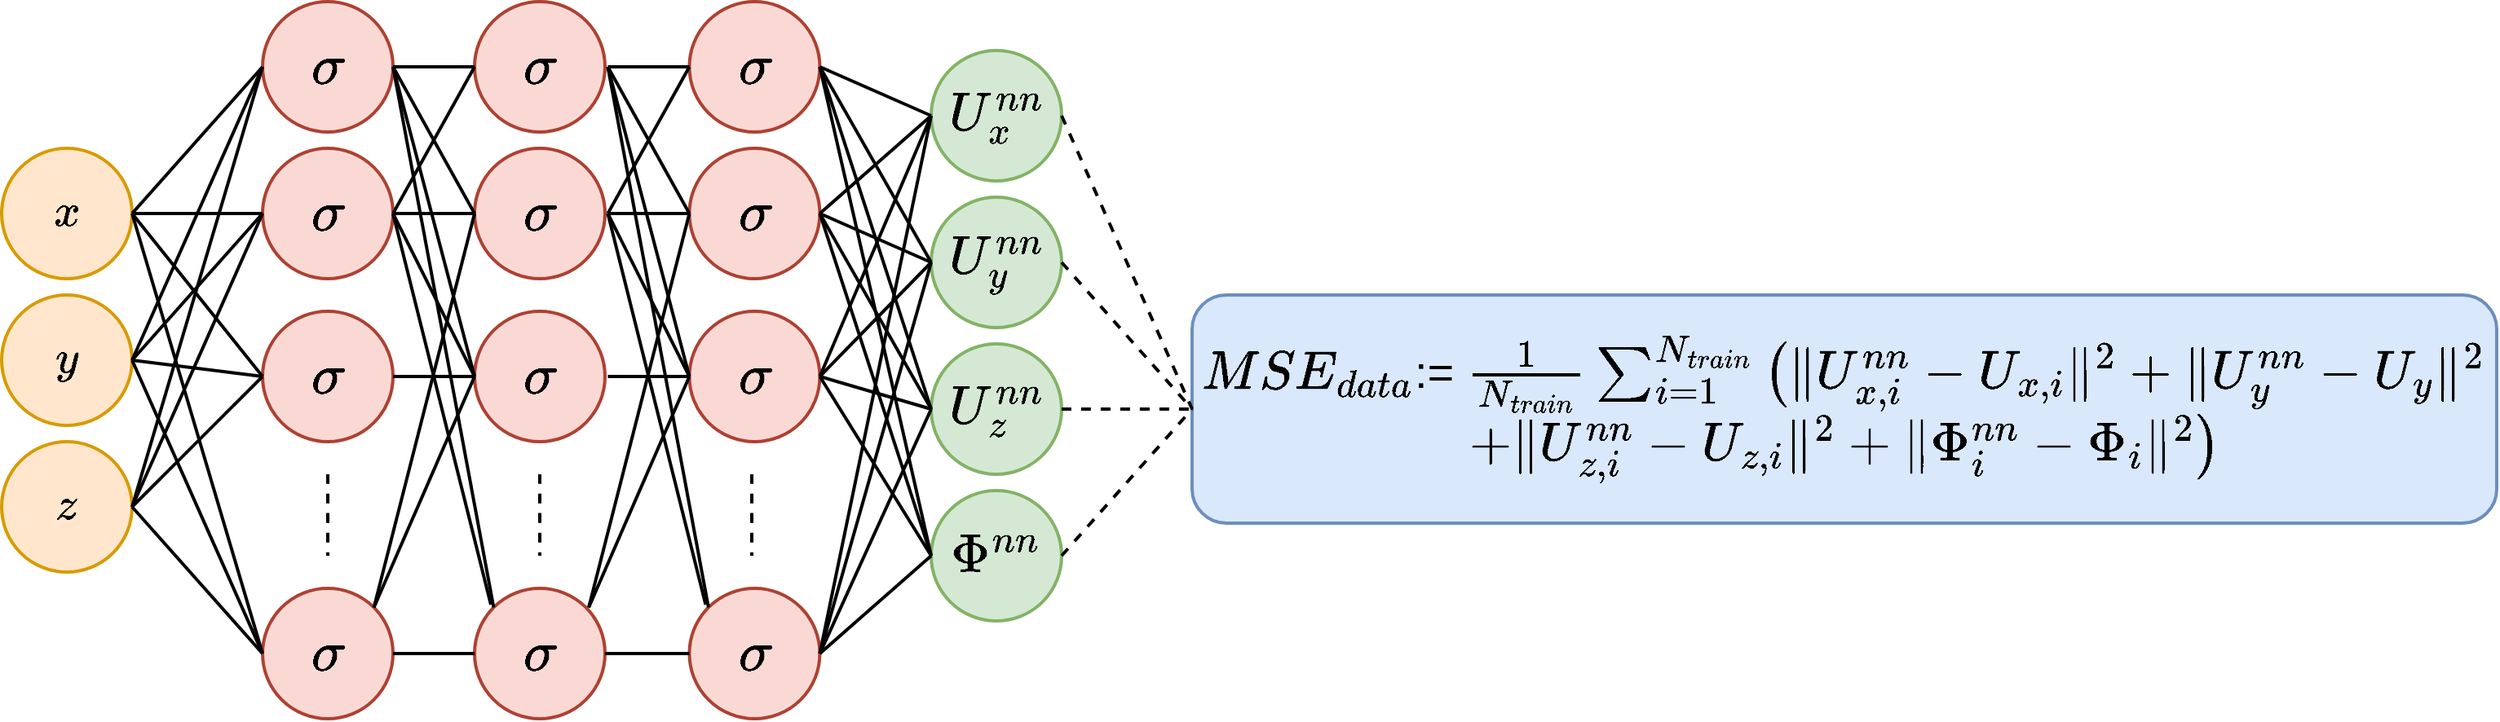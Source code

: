 <mxfile version="20.0.3" type="device" pages="4"><diagram id="Shs9xdZ1FwV7qrkYJuh6" name="Page-1"><mxGraphModel dx="1936" dy="1089" grid="1" gridSize="10" guides="1" tooltips="1" connect="1" arrows="1" fold="1" page="1" pageScale="1" pageWidth="1100" pageHeight="850" math="1" shadow="0"><root><mxCell id="0"/><mxCell id="1" parent="0"/><mxCell id="ZtDlifnO0bV68hggQxf7-4" value="\(\sigma\)" style="ellipse;whiteSpace=wrap;html=1;aspect=fixed;strokeWidth=2;fillColor=#fad9d5;strokeColor=#ae4132;fontSize=30;" vertex="1" parent="1"><mxGeometry x="190" y="430" width="80" height="80" as="geometry"/></mxCell><mxCell id="ZtDlifnO0bV68hggQxf7-5" value="\(\sigma\)" style="ellipse;whiteSpace=wrap;html=1;aspect=fixed;strokeWidth=2;fillColor=#fad9d5;strokeColor=#ae4132;fontSize=30;" vertex="1" parent="1"><mxGeometry x="190" y="260" width="80" height="80" as="geometry"/></mxCell><mxCell id="ZtDlifnO0bV68hggQxf7-6" value="\(\sigma\)" style="ellipse;whiteSpace=wrap;html=1;aspect=fixed;strokeWidth=2;fillColor=#fad9d5;strokeColor=#ae4132;fontSize=30;" vertex="1" parent="1"><mxGeometry x="190" y="160" width="80" height="80" as="geometry"/></mxCell><mxCell id="ZtDlifnO0bV68hggQxf7-7" value="\(\sigma\)" style="ellipse;whiteSpace=wrap;html=1;aspect=fixed;strokeWidth=2;fillColor=#fad9d5;strokeColor=#ae4132;fontSize=30;" vertex="1" parent="1"><mxGeometry x="320" y="430" width="80" height="80" as="geometry"/></mxCell><mxCell id="ZtDlifnO0bV68hggQxf7-8" value="\(\sigma\)" style="ellipse;whiteSpace=wrap;html=1;aspect=fixed;strokeWidth=2;fillColor=#fad9d5;strokeColor=#ae4132;fontSize=30;" vertex="1" parent="1"><mxGeometry x="320" y="260" width="80" height="80" as="geometry"/></mxCell><mxCell id="ZtDlifnO0bV68hggQxf7-9" value="\(\sigma\)" style="ellipse;whiteSpace=wrap;html=1;aspect=fixed;strokeWidth=2;fillColor=#fad9d5;strokeColor=#ae4132;fontSize=30;" vertex="1" parent="1"><mxGeometry x="320" y="160" width="80" height="80" as="geometry"/></mxCell><mxCell id="ZtDlifnO0bV68hggQxf7-13" value="&lt;div style=&quot;font-size: 24px;&quot;&gt;\(x\)&lt;/div&gt;" style="ellipse;whiteSpace=wrap;html=1;aspect=fixed;strokeWidth=2;fillColor=#ffe6cc;strokeColor=#d79b00;fontSize=24;" vertex="1" parent="1"><mxGeometry x="30" y="160" width="80" height="80" as="geometry"/></mxCell><mxCell id="ZtDlifnO0bV68hggQxf7-14" value="&lt;div style=&quot;font-size: 24px;&quot;&gt;\(y\)&lt;/div&gt;" style="ellipse;whiteSpace=wrap;html=1;aspect=fixed;strokeWidth=2;fillColor=#ffe6cc;strokeColor=#d79b00;fontSize=24;" vertex="1" parent="1"><mxGeometry x="30" y="250" width="80" height="80" as="geometry"/></mxCell><mxCell id="ZtDlifnO0bV68hggQxf7-15" value="&lt;div style=&quot;font-size: 24px;&quot;&gt;\(z\)&lt;/div&gt;" style="ellipse;whiteSpace=wrap;html=1;aspect=fixed;strokeWidth=2;fillColor=#ffe6cc;strokeColor=#d79b00;fontSize=24;" vertex="1" parent="1"><mxGeometry x="30" y="340" width="80" height="80" as="geometry"/></mxCell><mxCell id="ZtDlifnO0bV68hggQxf7-16" value="\(\sigma\)" style="ellipse;whiteSpace=wrap;html=1;aspect=fixed;strokeWidth=2;fillColor=#fad9d5;strokeColor=#ae4132;fontSize=30;" vertex="1" parent="1"><mxGeometry x="190" y="70" width="80" height="80" as="geometry"/></mxCell><mxCell id="ZtDlifnO0bV68hggQxf7-17" value="\(\sigma\)" style="ellipse;whiteSpace=wrap;html=1;aspect=fixed;strokeWidth=2;fillColor=#fad9d5;strokeColor=#ae4132;fontSize=30;" vertex="1" parent="1"><mxGeometry x="320" y="70" width="80" height="80" as="geometry"/></mxCell><mxCell id="ZtDlifnO0bV68hggQxf7-19" value="\(U_x^{nn}\)" style="ellipse;whiteSpace=wrap;html=1;aspect=fixed;strokeWidth=2;fontSize=28;fillColor=#d5e8d4;strokeColor=#82b366;" vertex="1" parent="1"><mxGeometry x="600" y="100" width="80" height="80" as="geometry"/></mxCell><mxCell id="ZtDlifnO0bV68hggQxf7-20" value="\(U_y^{nn}\)" style="ellipse;whiteSpace=wrap;html=1;aspect=fixed;strokeWidth=2;fontSize=28;fillColor=#d5e8d4;strokeColor=#82b366;" vertex="1" parent="1"><mxGeometry x="600" y="190" width="80" height="80" as="geometry"/></mxCell><mxCell id="ZtDlifnO0bV68hggQxf7-21" value="\(U_z^{nn}\)" style="ellipse;whiteSpace=wrap;html=1;aspect=fixed;strokeWidth=2;fontSize=28;fillColor=#d5e8d4;strokeColor=#82b366;" vertex="1" parent="1"><mxGeometry x="600" y="280" width="80" height="80" as="geometry"/></mxCell><mxCell id="ZtDlifnO0bV68hggQxf7-22" value="\(\Phi^{nn}\)" style="ellipse;whiteSpace=wrap;html=1;aspect=fixed;strokeWidth=2;fontSize=28;fillColor=#d5e8d4;strokeColor=#82b366;" vertex="1" parent="1"><mxGeometry x="600" y="370" width="80" height="80" as="geometry"/></mxCell><mxCell id="ZtDlifnO0bV68hggQxf7-23" value="" style="endArrow=none;html=1;rounded=0;exitX=1;exitY=0;exitDx=0;exitDy=0;entryX=0;entryY=0.5;entryDx=0;entryDy=0;strokeWidth=2;fontSize=30;" edge="1" parent="1" source="ZtDlifnO0bV68hggQxf7-4" target="ZtDlifnO0bV68hggQxf7-8"><mxGeometry width="50" height="50" relative="1" as="geometry"><mxPoint x="280" y="440" as="sourcePoint"/><mxPoint x="330" y="390" as="targetPoint"/></mxGeometry></mxCell><mxCell id="ZtDlifnO0bV68hggQxf7-25" value="" style="endArrow=none;html=1;rounded=0;exitX=1;exitY=0.5;exitDx=0;exitDy=0;entryX=0;entryY=0.5;entryDx=0;entryDy=0;strokeWidth=2;fontSize=30;" edge="1" parent="1" source="ZtDlifnO0bV68hggQxf7-5" target="ZtDlifnO0bV68hggQxf7-8"><mxGeometry width="50" height="50" relative="1" as="geometry"><mxPoint x="280" y="480" as="sourcePoint"/><mxPoint x="330" y="310" as="targetPoint"/></mxGeometry></mxCell><mxCell id="ZtDlifnO0bV68hggQxf7-26" value="" style="endArrow=none;html=1;rounded=0;exitX=1;exitY=0.5;exitDx=0;exitDy=0;entryX=0;entryY=0.5;entryDx=0;entryDy=0;strokeWidth=2;fontSize=30;" edge="1" parent="1" source="ZtDlifnO0bV68hggQxf7-6" target="ZtDlifnO0bV68hggQxf7-9"><mxGeometry width="50" height="50" relative="1" as="geometry"><mxPoint x="280" y="310" as="sourcePoint"/><mxPoint x="330" y="310" as="targetPoint"/></mxGeometry></mxCell><mxCell id="ZtDlifnO0bV68hggQxf7-27" value="" style="endArrow=none;html=1;rounded=0;exitX=1;exitY=0.5;exitDx=0;exitDy=0;entryX=0;entryY=0.5;entryDx=0;entryDy=0;strokeWidth=2;fontSize=30;" edge="1" parent="1" source="ZtDlifnO0bV68hggQxf7-16" target="ZtDlifnO0bV68hggQxf7-17"><mxGeometry width="50" height="50" relative="1" as="geometry"><mxPoint x="280" y="210" as="sourcePoint"/><mxPoint x="330" y="210" as="targetPoint"/></mxGeometry></mxCell><mxCell id="ZtDlifnO0bV68hggQxf7-28" value="" style="endArrow=none;html=1;rounded=0;exitX=1;exitY=0.5;exitDx=0;exitDy=0;entryX=0;entryY=0.5;entryDx=0;entryDy=0;strokeWidth=2;fontSize=30;" edge="1" parent="1" source="ZtDlifnO0bV68hggQxf7-16" target="ZtDlifnO0bV68hggQxf7-9"><mxGeometry width="50" height="50" relative="1" as="geometry"><mxPoint x="280" y="120" as="sourcePoint"/><mxPoint x="330" y="120" as="targetPoint"/></mxGeometry></mxCell><mxCell id="ZtDlifnO0bV68hggQxf7-29" value="" style="endArrow=none;html=1;rounded=0;exitX=1;exitY=0.5;exitDx=0;exitDy=0;entryX=0;entryY=0.5;entryDx=0;entryDy=0;strokeWidth=2;fontSize=30;" edge="1" parent="1" source="ZtDlifnO0bV68hggQxf7-16" target="ZtDlifnO0bV68hggQxf7-8"><mxGeometry width="50" height="50" relative="1" as="geometry"><mxPoint x="280" y="120" as="sourcePoint"/><mxPoint x="330" y="210" as="targetPoint"/></mxGeometry></mxCell><mxCell id="ZtDlifnO0bV68hggQxf7-30" value="" style="endArrow=none;html=1;rounded=0;exitX=1;exitY=0.5;exitDx=0;exitDy=0;entryX=0;entryY=0;entryDx=0;entryDy=0;strokeWidth=2;fontSize=30;" edge="1" parent="1" source="ZtDlifnO0bV68hggQxf7-16" target="ZtDlifnO0bV68hggQxf7-7"><mxGeometry width="50" height="50" relative="1" as="geometry"><mxPoint x="280" y="120" as="sourcePoint"/><mxPoint x="330" y="310" as="targetPoint"/></mxGeometry></mxCell><mxCell id="ZtDlifnO0bV68hggQxf7-31" value="" style="endArrow=none;html=1;rounded=0;exitX=1;exitY=0.5;exitDx=0;exitDy=0;strokeWidth=2;fontSize=30;" edge="1" parent="1" source="ZtDlifnO0bV68hggQxf7-6"><mxGeometry width="50" height="50" relative="1" as="geometry"><mxPoint x="280" y="120" as="sourcePoint"/><mxPoint x="320" y="300" as="targetPoint"/></mxGeometry></mxCell><mxCell id="ZtDlifnO0bV68hggQxf7-32" value="" style="endArrow=none;html=1;rounded=0;exitX=1;exitY=0.5;exitDx=0;exitDy=0;strokeWidth=2;fontSize=30;" edge="1" parent="1" source="ZtDlifnO0bV68hggQxf7-6"><mxGeometry width="50" height="50" relative="1" as="geometry"><mxPoint x="280" y="210" as="sourcePoint"/><mxPoint x="330" y="440" as="targetPoint"/></mxGeometry></mxCell><mxCell id="ZtDlifnO0bV68hggQxf7-33" value="" style="endArrow=none;html=1;rounded=0;exitX=1;exitY=0.5;exitDx=0;exitDy=0;entryX=0;entryY=0.5;entryDx=0;entryDy=0;strokeWidth=2;fontSize=30;" edge="1" parent="1" source="ZtDlifnO0bV68hggQxf7-6" target="ZtDlifnO0bV68hggQxf7-17"><mxGeometry width="50" height="50" relative="1" as="geometry"><mxPoint x="280" y="210" as="sourcePoint"/><mxPoint x="340" y="450" as="targetPoint"/></mxGeometry></mxCell><mxCell id="ZtDlifnO0bV68hggQxf7-34" value="" style="endArrow=none;html=1;rounded=0;exitX=0;exitY=0.5;exitDx=0;exitDy=0;entryX=1;entryY=0;entryDx=0;entryDy=0;strokeWidth=2;fontSize=30;" edge="1" parent="1" source="ZtDlifnO0bV68hggQxf7-9" target="ZtDlifnO0bV68hggQxf7-4"><mxGeometry width="50" height="50" relative="1" as="geometry"><mxPoint x="280" y="480" as="sourcePoint"/><mxPoint x="330" y="310" as="targetPoint"/></mxGeometry></mxCell><mxCell id="ZtDlifnO0bV68hggQxf7-35" value="" style="endArrow=none;html=1;rounded=0;exitX=1;exitY=0.5;exitDx=0;exitDy=0;entryX=0;entryY=0.5;entryDx=0;entryDy=0;strokeWidth=2;" edge="1" parent="1" source="ZtDlifnO0bV68hggQxf7-13" target="ZtDlifnO0bV68hggQxf7-16"><mxGeometry width="50" height="50" relative="1" as="geometry"><mxPoint x="290" y="490" as="sourcePoint"/><mxPoint x="340" y="320" as="targetPoint"/></mxGeometry></mxCell><mxCell id="ZtDlifnO0bV68hggQxf7-36" value="" style="endArrow=none;html=1;rounded=0;exitX=1;exitY=0.5;exitDx=0;exitDy=0;entryX=0;entryY=0.5;entryDx=0;entryDy=0;strokeWidth=2;" edge="1" parent="1" source="ZtDlifnO0bV68hggQxf7-13" target="ZtDlifnO0bV68hggQxf7-6"><mxGeometry width="50" height="50" relative="1" as="geometry"><mxPoint x="300" y="500" as="sourcePoint"/><mxPoint x="350" y="330" as="targetPoint"/></mxGeometry></mxCell><mxCell id="ZtDlifnO0bV68hggQxf7-37" value="" style="endArrow=none;html=1;rounded=0;exitX=1;exitY=0.5;exitDx=0;exitDy=0;entryX=0;entryY=0.5;entryDx=0;entryDy=0;strokeWidth=2;" edge="1" parent="1" source="ZtDlifnO0bV68hggQxf7-13" target="ZtDlifnO0bV68hggQxf7-5"><mxGeometry width="50" height="50" relative="1" as="geometry"><mxPoint x="310" y="510" as="sourcePoint"/><mxPoint x="360" y="340" as="targetPoint"/></mxGeometry></mxCell><mxCell id="ZtDlifnO0bV68hggQxf7-38" value="" style="endArrow=none;html=1;rounded=0;exitX=1;exitY=0.5;exitDx=0;exitDy=0;entryX=0;entryY=0.5;entryDx=0;entryDy=0;strokeWidth=2;" edge="1" parent="1" source="ZtDlifnO0bV68hggQxf7-13" target="ZtDlifnO0bV68hggQxf7-4"><mxGeometry width="50" height="50" relative="1" as="geometry"><mxPoint x="320" y="520" as="sourcePoint"/><mxPoint x="370" y="350" as="targetPoint"/></mxGeometry></mxCell><mxCell id="ZtDlifnO0bV68hggQxf7-39" value="" style="endArrow=none;html=1;rounded=0;exitX=1;exitY=0.5;exitDx=0;exitDy=0;entryX=0;entryY=0.5;entryDx=0;entryDy=0;strokeWidth=2;" edge="1" parent="1" source="ZtDlifnO0bV68hggQxf7-14" target="ZtDlifnO0bV68hggQxf7-5"><mxGeometry width="50" height="50" relative="1" as="geometry"><mxPoint x="330" y="530" as="sourcePoint"/><mxPoint x="380" y="360" as="targetPoint"/></mxGeometry></mxCell><mxCell id="ZtDlifnO0bV68hggQxf7-40" value="" style="endArrow=none;html=1;rounded=0;exitX=1;exitY=0.5;exitDx=0;exitDy=0;entryX=0;entryY=0.5;entryDx=0;entryDy=0;strokeWidth=2;" edge="1" parent="1" source="ZtDlifnO0bV68hggQxf7-14" target="ZtDlifnO0bV68hggQxf7-4"><mxGeometry width="50" height="50" relative="1" as="geometry"><mxPoint x="340" y="540" as="sourcePoint"/><mxPoint x="390" y="370" as="targetPoint"/></mxGeometry></mxCell><mxCell id="ZtDlifnO0bV68hggQxf7-41" value="" style="endArrow=none;html=1;rounded=0;exitX=1;exitY=0.5;exitDx=0;exitDy=0;entryX=0;entryY=0.5;entryDx=0;entryDy=0;strokeWidth=2;" edge="1" parent="1" source="ZtDlifnO0bV68hggQxf7-14" target="ZtDlifnO0bV68hggQxf7-6"><mxGeometry width="50" height="50" relative="1" as="geometry"><mxPoint x="350" y="550" as="sourcePoint"/><mxPoint x="400" y="380" as="targetPoint"/></mxGeometry></mxCell><mxCell id="ZtDlifnO0bV68hggQxf7-42" value="" style="endArrow=none;html=1;rounded=0;exitX=1;exitY=0.5;exitDx=0;exitDy=0;entryX=0;entryY=0.5;entryDx=0;entryDy=0;strokeWidth=2;" edge="1" parent="1" source="ZtDlifnO0bV68hggQxf7-14" target="ZtDlifnO0bV68hggQxf7-16"><mxGeometry width="50" height="50" relative="1" as="geometry"><mxPoint x="360" y="560" as="sourcePoint"/><mxPoint x="410" y="390" as="targetPoint"/></mxGeometry></mxCell><mxCell id="ZtDlifnO0bV68hggQxf7-43" value="" style="endArrow=none;html=1;rounded=0;entryX=0;entryY=0.5;entryDx=0;entryDy=0;exitX=1;exitY=0.5;exitDx=0;exitDy=0;strokeWidth=2;" edge="1" parent="1" source="ZtDlifnO0bV68hggQxf7-15" target="ZtDlifnO0bV68hggQxf7-4"><mxGeometry width="50" height="50" relative="1" as="geometry"><mxPoint x="370" y="570" as="sourcePoint"/><mxPoint x="420" y="400" as="targetPoint"/></mxGeometry></mxCell><mxCell id="ZtDlifnO0bV68hggQxf7-44" value="" style="endArrow=none;html=1;rounded=0;exitX=1;exitY=0.5;exitDx=0;exitDy=0;entryX=0;entryY=0.5;entryDx=0;entryDy=0;strokeWidth=2;" edge="1" parent="1" source="ZtDlifnO0bV68hggQxf7-15" target="ZtDlifnO0bV68hggQxf7-5"><mxGeometry width="50" height="50" relative="1" as="geometry"><mxPoint x="380" y="580" as="sourcePoint"/><mxPoint x="430" y="410" as="targetPoint"/></mxGeometry></mxCell><mxCell id="ZtDlifnO0bV68hggQxf7-45" value="" style="endArrow=none;html=1;rounded=0;exitX=1;exitY=0.5;exitDx=0;exitDy=0;entryX=0;entryY=0.5;entryDx=0;entryDy=0;strokeWidth=2;" edge="1" parent="1" source="ZtDlifnO0bV68hggQxf7-15" target="ZtDlifnO0bV68hggQxf7-6"><mxGeometry width="50" height="50" relative="1" as="geometry"><mxPoint x="390" y="590" as="sourcePoint"/><mxPoint x="440" y="420" as="targetPoint"/></mxGeometry></mxCell><mxCell id="ZtDlifnO0bV68hggQxf7-46" value="" style="endArrow=none;html=1;rounded=0;exitX=1;exitY=0.5;exitDx=0;exitDy=0;strokeWidth=2;" edge="1" parent="1" source="ZtDlifnO0bV68hggQxf7-15"><mxGeometry width="50" height="50" relative="1" as="geometry"><mxPoint x="400" y="600" as="sourcePoint"/><mxPoint x="190" y="110" as="targetPoint"/></mxGeometry></mxCell><mxCell id="ZtDlifnO0bV68hggQxf7-62" value="\(\sigma\)" style="ellipse;whiteSpace=wrap;html=1;aspect=fixed;strokeWidth=2;fillColor=#fad9d5;strokeColor=#ae4132;fontSize=30;" vertex="1" parent="1"><mxGeometry x="451.72" y="430" width="80" height="80" as="geometry"/></mxCell><mxCell id="ZtDlifnO0bV68hggQxf7-63" value="\(\sigma\)" style="ellipse;whiteSpace=wrap;html=1;aspect=fixed;strokeWidth=2;fillColor=#fad9d5;strokeColor=#ae4132;fontSize=30;" vertex="1" parent="1"><mxGeometry x="451.72" y="260" width="80" height="80" as="geometry"/></mxCell><mxCell id="ZtDlifnO0bV68hggQxf7-64" value="\(\sigma\)" style="ellipse;whiteSpace=wrap;html=1;aspect=fixed;strokeWidth=2;fillColor=#fad9d5;strokeColor=#ae4132;fontSize=30;" vertex="1" parent="1"><mxGeometry x="451.72" y="160" width="80" height="80" as="geometry"/></mxCell><mxCell id="ZtDlifnO0bV68hggQxf7-65" value="\(\sigma\)" style="ellipse;whiteSpace=wrap;html=1;aspect=fixed;strokeWidth=2;fillColor=#fad9d5;strokeColor=#ae4132;fontSize=30;" vertex="1" parent="1"><mxGeometry x="451.72" y="70" width="80" height="80" as="geometry"/></mxCell><mxCell id="ZtDlifnO0bV68hggQxf7-66" value="" style="endArrow=none;html=1;rounded=0;exitX=1;exitY=0;exitDx=0;exitDy=0;entryX=0;entryY=0.5;entryDx=0;entryDy=0;strokeWidth=2;fontSize=30;" edge="1" parent="1" target="ZtDlifnO0bV68hggQxf7-63"><mxGeometry width="50" height="50" relative="1" as="geometry"><mxPoint x="390.004" y="441.716" as="sourcePoint"/><mxPoint x="461.72" y="390" as="targetPoint"/></mxGeometry></mxCell><mxCell id="ZtDlifnO0bV68hggQxf7-67" value="" style="endArrow=none;html=1;rounded=0;exitX=1;exitY=0.5;exitDx=0;exitDy=0;entryX=0;entryY=0.5;entryDx=0;entryDy=0;strokeWidth=2;fontSize=30;" edge="1" parent="1" target="ZtDlifnO0bV68hggQxf7-63"><mxGeometry width="50" height="50" relative="1" as="geometry"><mxPoint x="401.72" y="300" as="sourcePoint"/><mxPoint x="461.72" y="310" as="targetPoint"/></mxGeometry></mxCell><mxCell id="ZtDlifnO0bV68hggQxf7-68" value="" style="endArrow=none;html=1;rounded=0;exitX=1;exitY=0.5;exitDx=0;exitDy=0;entryX=0;entryY=0.5;entryDx=0;entryDy=0;strokeWidth=2;fontSize=30;" edge="1" parent="1" target="ZtDlifnO0bV68hggQxf7-64"><mxGeometry width="50" height="50" relative="1" as="geometry"><mxPoint x="401.72" y="200" as="sourcePoint"/><mxPoint x="461.72" y="310" as="targetPoint"/></mxGeometry></mxCell><mxCell id="ZtDlifnO0bV68hggQxf7-69" value="" style="endArrow=none;html=1;rounded=0;exitX=1;exitY=0.5;exitDx=0;exitDy=0;entryX=0;entryY=0.5;entryDx=0;entryDy=0;strokeWidth=2;fontSize=30;" edge="1" parent="1" target="ZtDlifnO0bV68hggQxf7-65"><mxGeometry width="50" height="50" relative="1" as="geometry"><mxPoint x="401.72" y="110" as="sourcePoint"/><mxPoint x="461.72" y="210" as="targetPoint"/></mxGeometry></mxCell><mxCell id="ZtDlifnO0bV68hggQxf7-70" value="" style="endArrow=none;html=1;rounded=0;exitX=1;exitY=0.5;exitDx=0;exitDy=0;entryX=0;entryY=0.5;entryDx=0;entryDy=0;strokeWidth=2;fontSize=30;" edge="1" parent="1" target="ZtDlifnO0bV68hggQxf7-64"><mxGeometry width="50" height="50" relative="1" as="geometry"><mxPoint x="401.72" y="110" as="sourcePoint"/><mxPoint x="461.72" y="120" as="targetPoint"/></mxGeometry></mxCell><mxCell id="ZtDlifnO0bV68hggQxf7-71" value="" style="endArrow=none;html=1;rounded=0;exitX=1;exitY=0.5;exitDx=0;exitDy=0;entryX=0;entryY=0.5;entryDx=0;entryDy=0;strokeWidth=2;fontSize=30;" edge="1" parent="1" target="ZtDlifnO0bV68hggQxf7-63"><mxGeometry width="50" height="50" relative="1" as="geometry"><mxPoint x="401.72" y="110" as="sourcePoint"/><mxPoint x="461.72" y="210" as="targetPoint"/></mxGeometry></mxCell><mxCell id="ZtDlifnO0bV68hggQxf7-72" value="" style="endArrow=none;html=1;rounded=0;exitX=1;exitY=0.5;exitDx=0;exitDy=0;entryX=0;entryY=0;entryDx=0;entryDy=0;strokeWidth=2;fontSize=30;" edge="1" parent="1" target="ZtDlifnO0bV68hggQxf7-62"><mxGeometry width="50" height="50" relative="1" as="geometry"><mxPoint x="401.72" y="110" as="sourcePoint"/><mxPoint x="461.72" y="310" as="targetPoint"/></mxGeometry></mxCell><mxCell id="ZtDlifnO0bV68hggQxf7-73" value="" style="endArrow=none;html=1;rounded=0;exitX=1;exitY=0.5;exitDx=0;exitDy=0;strokeWidth=2;fontSize=30;" edge="1" parent="1"><mxGeometry width="50" height="50" relative="1" as="geometry"><mxPoint x="401.72" y="200" as="sourcePoint"/><mxPoint x="451.72" y="300" as="targetPoint"/></mxGeometry></mxCell><mxCell id="ZtDlifnO0bV68hggQxf7-74" value="" style="endArrow=none;html=1;rounded=0;exitX=1;exitY=0.5;exitDx=0;exitDy=0;strokeWidth=2;fontSize=30;" edge="1" parent="1"><mxGeometry width="50" height="50" relative="1" as="geometry"><mxPoint x="401.72" y="200" as="sourcePoint"/><mxPoint x="461.72" y="440" as="targetPoint"/></mxGeometry></mxCell><mxCell id="ZtDlifnO0bV68hggQxf7-75" value="" style="endArrow=none;html=1;rounded=0;exitX=1;exitY=0.5;exitDx=0;exitDy=0;entryX=0;entryY=0.5;entryDx=0;entryDy=0;strokeWidth=2;fontSize=30;" edge="1" parent="1" target="ZtDlifnO0bV68hggQxf7-65"><mxGeometry width="50" height="50" relative="1" as="geometry"><mxPoint x="401.72" y="200" as="sourcePoint"/><mxPoint x="471.72" y="450" as="targetPoint"/></mxGeometry></mxCell><mxCell id="ZtDlifnO0bV68hggQxf7-76" value="" style="endArrow=none;html=1;rounded=0;exitX=0;exitY=0.5;exitDx=0;exitDy=0;entryX=1;entryY=0;entryDx=0;entryDy=0;strokeWidth=2;fontSize=30;" edge="1" parent="1" source="ZtDlifnO0bV68hggQxf7-64"><mxGeometry width="50" height="50" relative="1" as="geometry"><mxPoint x="411.72" y="480" as="sourcePoint"/><mxPoint x="390.004" y="441.716" as="targetPoint"/></mxGeometry></mxCell><mxCell id="ZtDlifnO0bV68hggQxf7-77" value="" style="endArrow=none;html=1;rounded=0;exitX=1;exitY=0.5;exitDx=0;exitDy=0;entryX=0;entryY=0.5;entryDx=0;entryDy=0;strokeWidth=2;fontSize=30;" edge="1" parent="1" source="ZtDlifnO0bV68hggQxf7-4" target="ZtDlifnO0bV68hggQxf7-7"><mxGeometry width="50" height="50" relative="1" as="geometry"><mxPoint x="268.284" y="451.716" as="sourcePoint"/><mxPoint x="330" y="310" as="targetPoint"/></mxGeometry></mxCell><mxCell id="ZtDlifnO0bV68hggQxf7-78" value="" style="endArrow=none;html=1;strokeWidth=2;dashed=1;curved=1;fontSize=30;" edge="1" parent="1"><mxGeometry width="50" height="50" relative="1" as="geometry"><mxPoint x="230" y="360" as="sourcePoint"/><mxPoint x="230" y="410" as="targetPoint"/></mxGeometry></mxCell><mxCell id="ZtDlifnO0bV68hggQxf7-79" value="" style="endArrow=none;html=1;strokeWidth=2;dashed=1;curved=1;fontSize=30;" edge="1" parent="1"><mxGeometry width="50" height="50" relative="1" as="geometry"><mxPoint x="360" y="360" as="sourcePoint"/><mxPoint x="360" y="410" as="targetPoint"/></mxGeometry></mxCell><mxCell id="ZtDlifnO0bV68hggQxf7-80" value="" style="endArrow=none;html=1;strokeWidth=2;dashed=1;curved=1;fontSize=30;" edge="1" parent="1"><mxGeometry width="50" height="50" relative="1" as="geometry"><mxPoint x="490" y="360" as="sourcePoint"/><mxPoint x="490" y="410" as="targetPoint"/></mxGeometry></mxCell><mxCell id="ZtDlifnO0bV68hggQxf7-81" value="" style="endArrow=none;html=1;rounded=0;entryX=0;entryY=0.5;entryDx=0;entryDy=0;strokeWidth=2;fontSize=30;" edge="1" parent="1" target="ZtDlifnO0bV68hggQxf7-62"><mxGeometry width="50" height="50" relative="1" as="geometry"><mxPoint x="400" y="470" as="sourcePoint"/><mxPoint x="330" y="310" as="targetPoint"/></mxGeometry></mxCell><mxCell id="ZtDlifnO0bV68hggQxf7-82" value="" style="endArrow=none;html=1;rounded=0;exitX=1;exitY=0.5;exitDx=0;exitDy=0;entryX=0;entryY=0.5;entryDx=0;entryDy=0;strokeWidth=2;" edge="1" parent="1" source="ZtDlifnO0bV68hggQxf7-62" target="ZtDlifnO0bV68hggQxf7-22"><mxGeometry width="50" height="50" relative="1" as="geometry"><mxPoint x="278.284" y="461.716" as="sourcePoint"/><mxPoint x="340" y="320" as="targetPoint"/></mxGeometry></mxCell><mxCell id="ZtDlifnO0bV68hggQxf7-83" value="" style="endArrow=none;html=1;rounded=0;exitX=1;exitY=0.5;exitDx=0;exitDy=0;entryX=0;entryY=0.5;entryDx=0;entryDy=0;strokeWidth=2;" edge="1" parent="1" source="ZtDlifnO0bV68hggQxf7-62" target="ZtDlifnO0bV68hggQxf7-21"><mxGeometry width="50" height="50" relative="1" as="geometry"><mxPoint x="541.72" y="480" as="sourcePoint"/><mxPoint x="610" y="420" as="targetPoint"/></mxGeometry></mxCell><mxCell id="ZtDlifnO0bV68hggQxf7-84" value="" style="endArrow=none;html=1;rounded=0;exitX=1;exitY=0.5;exitDx=0;exitDy=0;entryX=0;entryY=0.5;entryDx=0;entryDy=0;strokeWidth=2;" edge="1" parent="1" source="ZtDlifnO0bV68hggQxf7-62" target="ZtDlifnO0bV68hggQxf7-20"><mxGeometry width="50" height="50" relative="1" as="geometry"><mxPoint x="551.72" y="490" as="sourcePoint"/><mxPoint x="620" y="430" as="targetPoint"/></mxGeometry></mxCell><mxCell id="ZtDlifnO0bV68hggQxf7-85" value="" style="endArrow=none;html=1;rounded=0;exitX=1;exitY=0.5;exitDx=0;exitDy=0;entryX=0;entryY=0.5;entryDx=0;entryDy=0;strokeWidth=2;" edge="1" parent="1" source="ZtDlifnO0bV68hggQxf7-62" target="ZtDlifnO0bV68hggQxf7-19"><mxGeometry width="50" height="50" relative="1" as="geometry"><mxPoint x="561.72" y="500" as="sourcePoint"/><mxPoint x="630" y="440" as="targetPoint"/></mxGeometry></mxCell><mxCell id="ZtDlifnO0bV68hggQxf7-86" value="" style="endArrow=none;html=1;rounded=0;exitX=1;exitY=0.5;exitDx=0;exitDy=0;entryX=0;entryY=0.5;entryDx=0;entryDy=0;strokeWidth=2;" edge="1" parent="1" source="ZtDlifnO0bV68hggQxf7-63" target="ZtDlifnO0bV68hggQxf7-22"><mxGeometry width="50" height="50" relative="1" as="geometry"><mxPoint x="571.72" y="510" as="sourcePoint"/><mxPoint x="640" y="450" as="targetPoint"/></mxGeometry></mxCell><mxCell id="ZtDlifnO0bV68hggQxf7-87" value="" style="endArrow=none;html=1;rounded=0;exitX=1;exitY=0.5;exitDx=0;exitDy=0;strokeWidth=2;" edge="1" parent="1" source="ZtDlifnO0bV68hggQxf7-63"><mxGeometry width="50" height="50" relative="1" as="geometry"><mxPoint x="581.72" y="520" as="sourcePoint"/><mxPoint x="600" y="320" as="targetPoint"/></mxGeometry></mxCell><mxCell id="ZtDlifnO0bV68hggQxf7-88" value="" style="endArrow=none;html=1;rounded=0;exitX=1;exitY=0.5;exitDx=0;exitDy=0;entryX=0;entryY=0.5;entryDx=0;entryDy=0;strokeWidth=2;" edge="1" parent="1" source="ZtDlifnO0bV68hggQxf7-63" target="ZtDlifnO0bV68hggQxf7-20"><mxGeometry width="50" height="50" relative="1" as="geometry"><mxPoint x="591.72" y="530" as="sourcePoint"/><mxPoint x="660" y="470" as="targetPoint"/></mxGeometry></mxCell><mxCell id="ZtDlifnO0bV68hggQxf7-89" value="" style="endArrow=none;html=1;rounded=0;exitX=1;exitY=0.5;exitDx=0;exitDy=0;entryX=0;entryY=0.5;entryDx=0;entryDy=0;strokeWidth=2;" edge="1" parent="1" source="ZtDlifnO0bV68hggQxf7-63" target="ZtDlifnO0bV68hggQxf7-19"><mxGeometry width="50" height="50" relative="1" as="geometry"><mxPoint x="601.72" y="540" as="sourcePoint"/><mxPoint x="670" y="480" as="targetPoint"/></mxGeometry></mxCell><mxCell id="ZtDlifnO0bV68hggQxf7-90" value="" style="endArrow=none;html=1;rounded=0;exitX=1;exitY=0.5;exitDx=0;exitDy=0;entryX=0;entryY=0.5;entryDx=0;entryDy=0;strokeWidth=2;" edge="1" parent="1" source="ZtDlifnO0bV68hggQxf7-64" target="ZtDlifnO0bV68hggQxf7-22"><mxGeometry width="50" height="50" relative="1" as="geometry"><mxPoint x="611.72" y="550" as="sourcePoint"/><mxPoint x="680" y="490" as="targetPoint"/></mxGeometry></mxCell><mxCell id="ZtDlifnO0bV68hggQxf7-91" value="" style="endArrow=none;html=1;rounded=0;exitX=1;exitY=0.5;exitDx=0;exitDy=0;entryX=0;entryY=0.5;entryDx=0;entryDy=0;strokeWidth=2;" edge="1" parent="1" source="ZtDlifnO0bV68hggQxf7-64" target="ZtDlifnO0bV68hggQxf7-21"><mxGeometry width="50" height="50" relative="1" as="geometry"><mxPoint x="621.72" y="560" as="sourcePoint"/><mxPoint x="690" y="500" as="targetPoint"/></mxGeometry></mxCell><mxCell id="ZtDlifnO0bV68hggQxf7-92" value="" style="endArrow=none;html=1;rounded=0;exitX=1;exitY=0.5;exitDx=0;exitDy=0;entryX=0;entryY=0.5;entryDx=0;entryDy=0;strokeWidth=2;" edge="1" parent="1" source="ZtDlifnO0bV68hggQxf7-64" target="ZtDlifnO0bV68hggQxf7-20"><mxGeometry width="50" height="50" relative="1" as="geometry"><mxPoint x="631.72" y="570" as="sourcePoint"/><mxPoint x="700" y="510" as="targetPoint"/></mxGeometry></mxCell><mxCell id="ZtDlifnO0bV68hggQxf7-93" value="" style="endArrow=none;html=1;rounded=0;exitX=1;exitY=0.5;exitDx=0;exitDy=0;entryX=0;entryY=0.5;entryDx=0;entryDy=0;strokeWidth=2;" edge="1" parent="1" source="ZtDlifnO0bV68hggQxf7-64" target="ZtDlifnO0bV68hggQxf7-19"><mxGeometry width="50" height="50" relative="1" as="geometry"><mxPoint x="641.72" y="580" as="sourcePoint"/><mxPoint x="710" y="520" as="targetPoint"/></mxGeometry></mxCell><mxCell id="ZtDlifnO0bV68hggQxf7-94" value="" style="endArrow=none;html=1;rounded=0;exitX=1;exitY=0.5;exitDx=0;exitDy=0;entryX=0;entryY=0.5;entryDx=0;entryDy=0;strokeWidth=2;" edge="1" parent="1" source="ZtDlifnO0bV68hggQxf7-65" target="ZtDlifnO0bV68hggQxf7-22"><mxGeometry width="50" height="50" relative="1" as="geometry"><mxPoint x="651.72" y="590" as="sourcePoint"/><mxPoint x="720" y="530" as="targetPoint"/></mxGeometry></mxCell><mxCell id="ZtDlifnO0bV68hggQxf7-95" value="" style="endArrow=none;html=1;rounded=0;exitX=1;exitY=0.5;exitDx=0;exitDy=0;entryX=0;entryY=0.5;entryDx=0;entryDy=0;strokeWidth=2;" edge="1" parent="1" source="ZtDlifnO0bV68hggQxf7-65" target="ZtDlifnO0bV68hggQxf7-21"><mxGeometry width="50" height="50" relative="1" as="geometry"><mxPoint x="661.72" y="600" as="sourcePoint"/><mxPoint x="730" y="540" as="targetPoint"/></mxGeometry></mxCell><mxCell id="ZtDlifnO0bV68hggQxf7-96" value="" style="endArrow=none;html=1;rounded=0;exitX=1;exitY=0.5;exitDx=0;exitDy=0;entryX=0;entryY=0.5;entryDx=0;entryDy=0;strokeWidth=2;" edge="1" parent="1" source="ZtDlifnO0bV68hggQxf7-65" target="ZtDlifnO0bV68hggQxf7-20"><mxGeometry width="50" height="50" relative="1" as="geometry"><mxPoint x="671.72" y="610" as="sourcePoint"/><mxPoint x="740" y="550" as="targetPoint"/></mxGeometry></mxCell><mxCell id="ZtDlifnO0bV68hggQxf7-97" value="" style="endArrow=none;html=1;rounded=0;exitX=1;exitY=0.5;exitDx=0;exitDy=0;entryX=0;entryY=0.5;entryDx=0;entryDy=0;strokeWidth=2;" edge="1" parent="1" source="ZtDlifnO0bV68hggQxf7-65" target="ZtDlifnO0bV68hggQxf7-19"><mxGeometry width="50" height="50" relative="1" as="geometry"><mxPoint x="681.72" y="620" as="sourcePoint"/><mxPoint x="750" y="560" as="targetPoint"/></mxGeometry></mxCell><mxCell id="ZtDlifnO0bV68hggQxf7-98" value="\(MSE_{data}\):= \(\frac{1}{N_{train}}\sum_{i=1}^{N_{train}}\big(\|U_{x,i}^{nn} - U_{x,i}\|^2 + \|U_y^{nn} - U_y\|^2\)\(+\|U_{z,i}^{nn} - U_{z,i}\|^2 + \|\Phi_i^{nn} - \Phi_i\|^2\big)\)" style="rounded=1;whiteSpace=wrap;html=1;fontSize=28;strokeWidth=2;fillColor=#dae8fc;strokeColor=#6c8ebf;" vertex="1" parent="1"><mxGeometry x="760" y="250" width="800" height="140" as="geometry"/></mxCell><mxCell id="ZtDlifnO0bV68hggQxf7-99" value="" style="endArrow=none;html=1;dashed=1;fontSize=28;strokeWidth=2;curved=1;exitX=1;exitY=0.5;exitDx=0;exitDy=0;entryX=0;entryY=0.5;entryDx=0;entryDy=0;" edge="1" parent="1" source="ZtDlifnO0bV68hggQxf7-22" target="ZtDlifnO0bV68hggQxf7-98"><mxGeometry width="50" height="50" relative="1" as="geometry"><mxPoint x="520" y="420" as="sourcePoint"/><mxPoint x="570" y="370" as="targetPoint"/></mxGeometry></mxCell><mxCell id="ZtDlifnO0bV68hggQxf7-100" value="" style="endArrow=none;html=1;dashed=1;fontSize=28;strokeWidth=2;curved=1;exitX=1;exitY=0.5;exitDx=0;exitDy=0;entryX=0;entryY=0.5;entryDx=0;entryDy=0;" edge="1" parent="1" source="ZtDlifnO0bV68hggQxf7-21" target="ZtDlifnO0bV68hggQxf7-98"><mxGeometry width="50" height="50" relative="1" as="geometry"><mxPoint x="690" y="420" as="sourcePoint"/><mxPoint x="770" y="300" as="targetPoint"/></mxGeometry></mxCell><mxCell id="ZtDlifnO0bV68hggQxf7-101" value="" style="endArrow=none;html=1;dashed=1;fontSize=28;strokeWidth=2;curved=1;exitX=1;exitY=0.5;exitDx=0;exitDy=0;entryX=0;entryY=0.5;entryDx=0;entryDy=0;" edge="1" parent="1" source="ZtDlifnO0bV68hggQxf7-20" target="ZtDlifnO0bV68hggQxf7-98"><mxGeometry width="50" height="50" relative="1" as="geometry"><mxPoint x="700" y="430" as="sourcePoint"/><mxPoint x="780" y="310" as="targetPoint"/></mxGeometry></mxCell><mxCell id="ZtDlifnO0bV68hggQxf7-102" value="" style="endArrow=none;html=1;dashed=1;fontSize=28;strokeWidth=2;curved=1;exitX=1;exitY=0.5;exitDx=0;exitDy=0;entryX=0;entryY=0.5;entryDx=0;entryDy=0;" edge="1" parent="1" source="ZtDlifnO0bV68hggQxf7-19" target="ZtDlifnO0bV68hggQxf7-98"><mxGeometry width="50" height="50" relative="1" as="geometry"><mxPoint x="710" y="440" as="sourcePoint"/><mxPoint x="790" y="320" as="targetPoint"/></mxGeometry></mxCell></root></mxGraphModel></diagram><diagram id="AZ0UBnwvHM_lHw8YsiUJ" name="Page-2"><mxGraphModel dx="1936" dy="1089" grid="1" gridSize="10" guides="1" tooltips="1" connect="1" arrows="1" fold="1" page="1" pageScale="1" pageWidth="1100" pageHeight="850" math="1" shadow="0"><root><mxCell id="0"/><mxCell id="1" parent="0"/><mxCell id="FIGGPajmxp6WUCd143UD-1" value="\(\sigma\)" style="ellipse;whiteSpace=wrap;html=1;aspect=fixed;strokeWidth=2;fillColor=#fad9d5;strokeColor=#ae4132;fontSize=30;" vertex="1" parent="1"><mxGeometry x="190" y="430" width="80" height="80" as="geometry"/></mxCell><mxCell id="FIGGPajmxp6WUCd143UD-2" value="\(\sigma\)" style="ellipse;whiteSpace=wrap;html=1;aspect=fixed;strokeWidth=2;fillColor=#fad9d5;strokeColor=#ae4132;fontSize=30;" vertex="1" parent="1"><mxGeometry x="190" y="260" width="80" height="80" as="geometry"/></mxCell><mxCell id="FIGGPajmxp6WUCd143UD-3" value="\(\sigma\)" style="ellipse;whiteSpace=wrap;html=1;aspect=fixed;strokeWidth=2;fillColor=#fad9d5;strokeColor=#ae4132;fontSize=30;" vertex="1" parent="1"><mxGeometry x="190" y="160" width="80" height="80" as="geometry"/></mxCell><mxCell id="FIGGPajmxp6WUCd143UD-4" value="\(\sigma\)" style="ellipse;whiteSpace=wrap;html=1;aspect=fixed;strokeWidth=2;fillColor=#fad9d5;strokeColor=#ae4132;fontSize=30;" vertex="1" parent="1"><mxGeometry x="320" y="430" width="80" height="80" as="geometry"/></mxCell><mxCell id="FIGGPajmxp6WUCd143UD-5" value="\(\sigma\)" style="ellipse;whiteSpace=wrap;html=1;aspect=fixed;strokeWidth=2;fillColor=#fad9d5;strokeColor=#ae4132;fontSize=30;" vertex="1" parent="1"><mxGeometry x="320" y="260" width="80" height="80" as="geometry"/></mxCell><mxCell id="FIGGPajmxp6WUCd143UD-6" value="\(\sigma\)" style="ellipse;whiteSpace=wrap;html=1;aspect=fixed;strokeWidth=2;fillColor=#fad9d5;strokeColor=#ae4132;fontSize=30;" vertex="1" parent="1"><mxGeometry x="320" y="160" width="80" height="80" as="geometry"/></mxCell><mxCell id="FIGGPajmxp6WUCd143UD-7" value="&lt;div style=&quot;font-size: 24px;&quot;&gt;\(x\)&lt;/div&gt;" style="ellipse;whiteSpace=wrap;html=1;aspect=fixed;strokeWidth=2;fillColor=#ffe6cc;strokeColor=#d79b00;fontSize=24;" vertex="1" parent="1"><mxGeometry x="30" y="160" width="80" height="80" as="geometry"/></mxCell><mxCell id="FIGGPajmxp6WUCd143UD-8" value="&lt;div style=&quot;font-size: 24px;&quot;&gt;\(y\)&lt;/div&gt;" style="ellipse;whiteSpace=wrap;html=1;aspect=fixed;strokeWidth=2;fillColor=#ffe6cc;strokeColor=#d79b00;fontSize=24;" vertex="1" parent="1"><mxGeometry x="30" y="250" width="80" height="80" as="geometry"/></mxCell><mxCell id="FIGGPajmxp6WUCd143UD-9" value="&lt;div style=&quot;font-size: 24px;&quot;&gt;\(z\)&lt;/div&gt;" style="ellipse;whiteSpace=wrap;html=1;aspect=fixed;strokeWidth=2;fillColor=#ffe6cc;strokeColor=#d79b00;fontSize=24;" vertex="1" parent="1"><mxGeometry x="30" y="340" width="80" height="80" as="geometry"/></mxCell><mxCell id="FIGGPajmxp6WUCd143UD-10" value="\(\sigma\)" style="ellipse;whiteSpace=wrap;html=1;aspect=fixed;strokeWidth=2;fillColor=#fad9d5;strokeColor=#ae4132;fontSize=30;" vertex="1" parent="1"><mxGeometry x="190" y="70" width="80" height="80" as="geometry"/></mxCell><mxCell id="FIGGPajmxp6WUCd143UD-11" value="\(\sigma\)" style="ellipse;whiteSpace=wrap;html=1;aspect=fixed;strokeWidth=2;fillColor=#fad9d5;strokeColor=#ae4132;fontSize=30;" vertex="1" parent="1"><mxGeometry x="320" y="70" width="80" height="80" as="geometry"/></mxCell><mxCell id="FIGGPajmxp6WUCd143UD-12" value="\(U_x^{nn}\)" style="ellipse;whiteSpace=wrap;html=1;aspect=fixed;strokeWidth=2;fontSize=28;fillColor=#d5e8d4;strokeColor=#82b366;" vertex="1" parent="1"><mxGeometry x="600" y="100" width="80" height="80" as="geometry"/></mxCell><mxCell id="FIGGPajmxp6WUCd143UD-13" value="\(U_y^{nn}\)" style="ellipse;whiteSpace=wrap;html=1;aspect=fixed;strokeWidth=2;fontSize=28;fillColor=#d5e8d4;strokeColor=#82b366;" vertex="1" parent="1"><mxGeometry x="600" y="190" width="80" height="80" as="geometry"/></mxCell><mxCell id="FIGGPajmxp6WUCd143UD-14" value="\(U_z^{nn}\)" style="ellipse;whiteSpace=wrap;html=1;aspect=fixed;strokeWidth=2;fontSize=28;fillColor=#d5e8d4;strokeColor=#82b366;" vertex="1" parent="1"><mxGeometry x="600" y="280" width="80" height="80" as="geometry"/></mxCell><mxCell id="FIGGPajmxp6WUCd143UD-15" value="\(\Phi^{nn}\)" style="ellipse;whiteSpace=wrap;html=1;aspect=fixed;strokeWidth=2;fontSize=28;fillColor=#d5e8d4;strokeColor=#82b366;" vertex="1" parent="1"><mxGeometry x="600" y="370" width="80" height="80" as="geometry"/></mxCell><mxCell id="FIGGPajmxp6WUCd143UD-16" value="" style="endArrow=none;html=1;rounded=0;exitX=1;exitY=0;exitDx=0;exitDy=0;entryX=0;entryY=0.5;entryDx=0;entryDy=0;strokeWidth=2;fontSize=30;" edge="1" parent="1" source="FIGGPajmxp6WUCd143UD-1" target="FIGGPajmxp6WUCd143UD-5"><mxGeometry width="50" height="50" relative="1" as="geometry"><mxPoint x="280" y="440" as="sourcePoint"/><mxPoint x="330" y="390" as="targetPoint"/></mxGeometry></mxCell><mxCell id="FIGGPajmxp6WUCd143UD-17" value="" style="endArrow=none;html=1;rounded=0;exitX=1;exitY=0.5;exitDx=0;exitDy=0;entryX=0;entryY=0.5;entryDx=0;entryDy=0;strokeWidth=2;fontSize=30;" edge="1" parent="1" source="FIGGPajmxp6WUCd143UD-2" target="FIGGPajmxp6WUCd143UD-5"><mxGeometry width="50" height="50" relative="1" as="geometry"><mxPoint x="280" y="480" as="sourcePoint"/><mxPoint x="330" y="310" as="targetPoint"/></mxGeometry></mxCell><mxCell id="FIGGPajmxp6WUCd143UD-18" value="" style="endArrow=none;html=1;rounded=0;exitX=1;exitY=0.5;exitDx=0;exitDy=0;entryX=0;entryY=0.5;entryDx=0;entryDy=0;strokeWidth=2;fontSize=30;" edge="1" parent="1" source="FIGGPajmxp6WUCd143UD-3" target="FIGGPajmxp6WUCd143UD-6"><mxGeometry width="50" height="50" relative="1" as="geometry"><mxPoint x="280" y="310" as="sourcePoint"/><mxPoint x="330" y="310" as="targetPoint"/></mxGeometry></mxCell><mxCell id="FIGGPajmxp6WUCd143UD-19" value="" style="endArrow=none;html=1;rounded=0;exitX=1;exitY=0.5;exitDx=0;exitDy=0;entryX=0;entryY=0.5;entryDx=0;entryDy=0;strokeWidth=2;fontSize=30;" edge="1" parent="1" source="FIGGPajmxp6WUCd143UD-10" target="FIGGPajmxp6WUCd143UD-11"><mxGeometry width="50" height="50" relative="1" as="geometry"><mxPoint x="280" y="210" as="sourcePoint"/><mxPoint x="330" y="210" as="targetPoint"/></mxGeometry></mxCell><mxCell id="FIGGPajmxp6WUCd143UD-20" value="" style="endArrow=none;html=1;rounded=0;exitX=1;exitY=0.5;exitDx=0;exitDy=0;entryX=0;entryY=0.5;entryDx=0;entryDy=0;strokeWidth=2;fontSize=30;" edge="1" parent="1" source="FIGGPajmxp6WUCd143UD-10" target="FIGGPajmxp6WUCd143UD-6"><mxGeometry width="50" height="50" relative="1" as="geometry"><mxPoint x="280" y="120" as="sourcePoint"/><mxPoint x="330" y="120" as="targetPoint"/></mxGeometry></mxCell><mxCell id="FIGGPajmxp6WUCd143UD-21" value="" style="endArrow=none;html=1;rounded=0;exitX=1;exitY=0.5;exitDx=0;exitDy=0;entryX=0;entryY=0.5;entryDx=0;entryDy=0;strokeWidth=2;fontSize=30;" edge="1" parent="1" source="FIGGPajmxp6WUCd143UD-10" target="FIGGPajmxp6WUCd143UD-5"><mxGeometry width="50" height="50" relative="1" as="geometry"><mxPoint x="280" y="120" as="sourcePoint"/><mxPoint x="330" y="210" as="targetPoint"/></mxGeometry></mxCell><mxCell id="FIGGPajmxp6WUCd143UD-22" value="" style="endArrow=none;html=1;rounded=0;exitX=1;exitY=0.5;exitDx=0;exitDy=0;entryX=0;entryY=0;entryDx=0;entryDy=0;strokeWidth=2;fontSize=30;" edge="1" parent="1" source="FIGGPajmxp6WUCd143UD-10" target="FIGGPajmxp6WUCd143UD-4"><mxGeometry width="50" height="50" relative="1" as="geometry"><mxPoint x="280" y="120" as="sourcePoint"/><mxPoint x="330" y="310" as="targetPoint"/></mxGeometry></mxCell><mxCell id="FIGGPajmxp6WUCd143UD-23" value="" style="endArrow=none;html=1;rounded=0;exitX=1;exitY=0.5;exitDx=0;exitDy=0;strokeWidth=2;fontSize=30;" edge="1" parent="1" source="FIGGPajmxp6WUCd143UD-3"><mxGeometry width="50" height="50" relative="1" as="geometry"><mxPoint x="280" y="120" as="sourcePoint"/><mxPoint x="320" y="300" as="targetPoint"/></mxGeometry></mxCell><mxCell id="FIGGPajmxp6WUCd143UD-24" value="" style="endArrow=none;html=1;rounded=0;exitX=1;exitY=0.5;exitDx=0;exitDy=0;strokeWidth=2;fontSize=30;" edge="1" parent="1" source="FIGGPajmxp6WUCd143UD-3"><mxGeometry width="50" height="50" relative="1" as="geometry"><mxPoint x="280" y="210" as="sourcePoint"/><mxPoint x="330" y="440" as="targetPoint"/></mxGeometry></mxCell><mxCell id="FIGGPajmxp6WUCd143UD-25" value="" style="endArrow=none;html=1;rounded=0;exitX=1;exitY=0.5;exitDx=0;exitDy=0;entryX=0;entryY=0.5;entryDx=0;entryDy=0;strokeWidth=2;fontSize=30;" edge="1" parent="1" source="FIGGPajmxp6WUCd143UD-3" target="FIGGPajmxp6WUCd143UD-11"><mxGeometry width="50" height="50" relative="1" as="geometry"><mxPoint x="280" y="210" as="sourcePoint"/><mxPoint x="340" y="450" as="targetPoint"/></mxGeometry></mxCell><mxCell id="FIGGPajmxp6WUCd143UD-26" value="" style="endArrow=none;html=1;rounded=0;exitX=0;exitY=0.5;exitDx=0;exitDy=0;entryX=1;entryY=0;entryDx=0;entryDy=0;strokeWidth=2;fontSize=30;" edge="1" parent="1" source="FIGGPajmxp6WUCd143UD-6" target="FIGGPajmxp6WUCd143UD-1"><mxGeometry width="50" height="50" relative="1" as="geometry"><mxPoint x="280" y="480" as="sourcePoint"/><mxPoint x="330" y="310" as="targetPoint"/></mxGeometry></mxCell><mxCell id="FIGGPajmxp6WUCd143UD-27" value="" style="endArrow=none;html=1;rounded=0;exitX=1;exitY=0.5;exitDx=0;exitDy=0;entryX=0;entryY=0.5;entryDx=0;entryDy=0;strokeWidth=2;" edge="1" parent="1" source="FIGGPajmxp6WUCd143UD-7" target="FIGGPajmxp6WUCd143UD-10"><mxGeometry width="50" height="50" relative="1" as="geometry"><mxPoint x="290" y="490" as="sourcePoint"/><mxPoint x="340" y="320" as="targetPoint"/></mxGeometry></mxCell><mxCell id="FIGGPajmxp6WUCd143UD-28" value="" style="endArrow=none;html=1;rounded=0;exitX=1;exitY=0.5;exitDx=0;exitDy=0;entryX=0;entryY=0.5;entryDx=0;entryDy=0;strokeWidth=2;" edge="1" parent="1" source="FIGGPajmxp6WUCd143UD-7" target="FIGGPajmxp6WUCd143UD-3"><mxGeometry width="50" height="50" relative="1" as="geometry"><mxPoint x="300" y="500" as="sourcePoint"/><mxPoint x="350" y="330" as="targetPoint"/></mxGeometry></mxCell><mxCell id="FIGGPajmxp6WUCd143UD-29" value="" style="endArrow=none;html=1;rounded=0;exitX=1;exitY=0.5;exitDx=0;exitDy=0;entryX=0;entryY=0.5;entryDx=0;entryDy=0;strokeWidth=2;" edge="1" parent="1" source="FIGGPajmxp6WUCd143UD-7" target="FIGGPajmxp6WUCd143UD-2"><mxGeometry width="50" height="50" relative="1" as="geometry"><mxPoint x="310" y="510" as="sourcePoint"/><mxPoint x="360" y="340" as="targetPoint"/></mxGeometry></mxCell><mxCell id="FIGGPajmxp6WUCd143UD-30" value="" style="endArrow=none;html=1;rounded=0;exitX=1;exitY=0.5;exitDx=0;exitDy=0;entryX=0;entryY=0.5;entryDx=0;entryDy=0;strokeWidth=2;" edge="1" parent="1" source="FIGGPajmxp6WUCd143UD-7" target="FIGGPajmxp6WUCd143UD-1"><mxGeometry width="50" height="50" relative="1" as="geometry"><mxPoint x="320" y="520" as="sourcePoint"/><mxPoint x="370" y="350" as="targetPoint"/></mxGeometry></mxCell><mxCell id="FIGGPajmxp6WUCd143UD-31" value="" style="endArrow=none;html=1;rounded=0;exitX=1;exitY=0.5;exitDx=0;exitDy=0;entryX=0;entryY=0.5;entryDx=0;entryDy=0;strokeWidth=2;" edge="1" parent="1" source="FIGGPajmxp6WUCd143UD-8" target="FIGGPajmxp6WUCd143UD-2"><mxGeometry width="50" height="50" relative="1" as="geometry"><mxPoint x="330" y="530" as="sourcePoint"/><mxPoint x="380" y="360" as="targetPoint"/></mxGeometry></mxCell><mxCell id="FIGGPajmxp6WUCd143UD-32" value="" style="endArrow=none;html=1;rounded=0;exitX=1;exitY=0.5;exitDx=0;exitDy=0;entryX=0;entryY=0.5;entryDx=0;entryDy=0;strokeWidth=2;" edge="1" parent="1" source="FIGGPajmxp6WUCd143UD-8" target="FIGGPajmxp6WUCd143UD-1"><mxGeometry width="50" height="50" relative="1" as="geometry"><mxPoint x="340" y="540" as="sourcePoint"/><mxPoint x="390" y="370" as="targetPoint"/></mxGeometry></mxCell><mxCell id="FIGGPajmxp6WUCd143UD-33" value="" style="endArrow=none;html=1;rounded=0;exitX=1;exitY=0.5;exitDx=0;exitDy=0;entryX=0;entryY=0.5;entryDx=0;entryDy=0;strokeWidth=2;" edge="1" parent="1" source="FIGGPajmxp6WUCd143UD-8" target="FIGGPajmxp6WUCd143UD-3"><mxGeometry width="50" height="50" relative="1" as="geometry"><mxPoint x="350" y="550" as="sourcePoint"/><mxPoint x="400" y="380" as="targetPoint"/></mxGeometry></mxCell><mxCell id="FIGGPajmxp6WUCd143UD-34" value="" style="endArrow=none;html=1;rounded=0;exitX=1;exitY=0.5;exitDx=0;exitDy=0;entryX=0;entryY=0.5;entryDx=0;entryDy=0;strokeWidth=2;" edge="1" parent="1" source="FIGGPajmxp6WUCd143UD-8" target="FIGGPajmxp6WUCd143UD-10"><mxGeometry width="50" height="50" relative="1" as="geometry"><mxPoint x="360" y="560" as="sourcePoint"/><mxPoint x="410" y="390" as="targetPoint"/></mxGeometry></mxCell><mxCell id="FIGGPajmxp6WUCd143UD-35" value="" style="endArrow=none;html=1;rounded=0;entryX=0;entryY=0.5;entryDx=0;entryDy=0;exitX=1;exitY=0.5;exitDx=0;exitDy=0;strokeWidth=2;" edge="1" parent="1" source="FIGGPajmxp6WUCd143UD-9" target="FIGGPajmxp6WUCd143UD-1"><mxGeometry width="50" height="50" relative="1" as="geometry"><mxPoint x="370" y="570" as="sourcePoint"/><mxPoint x="420" y="400" as="targetPoint"/></mxGeometry></mxCell><mxCell id="FIGGPajmxp6WUCd143UD-36" value="" style="endArrow=none;html=1;rounded=0;exitX=1;exitY=0.5;exitDx=0;exitDy=0;entryX=0;entryY=0.5;entryDx=0;entryDy=0;strokeWidth=2;" edge="1" parent="1" source="FIGGPajmxp6WUCd143UD-9" target="FIGGPajmxp6WUCd143UD-2"><mxGeometry width="50" height="50" relative="1" as="geometry"><mxPoint x="380" y="580" as="sourcePoint"/><mxPoint x="430" y="410" as="targetPoint"/></mxGeometry></mxCell><mxCell id="FIGGPajmxp6WUCd143UD-37" value="" style="endArrow=none;html=1;rounded=0;exitX=1;exitY=0.5;exitDx=0;exitDy=0;entryX=0;entryY=0.5;entryDx=0;entryDy=0;strokeWidth=2;" edge="1" parent="1" source="FIGGPajmxp6WUCd143UD-9" target="FIGGPajmxp6WUCd143UD-3"><mxGeometry width="50" height="50" relative="1" as="geometry"><mxPoint x="390" y="590" as="sourcePoint"/><mxPoint x="440" y="420" as="targetPoint"/></mxGeometry></mxCell><mxCell id="FIGGPajmxp6WUCd143UD-38" value="" style="endArrow=none;html=1;rounded=0;exitX=1;exitY=0.5;exitDx=0;exitDy=0;strokeWidth=2;" edge="1" parent="1" source="FIGGPajmxp6WUCd143UD-9"><mxGeometry width="50" height="50" relative="1" as="geometry"><mxPoint x="400" y="600" as="sourcePoint"/><mxPoint x="190" y="110" as="targetPoint"/></mxGeometry></mxCell><mxCell id="FIGGPajmxp6WUCd143UD-39" value="\(\sigma\)" style="ellipse;whiteSpace=wrap;html=1;aspect=fixed;strokeWidth=2;fillColor=#fad9d5;strokeColor=#ae4132;fontSize=30;" vertex="1" parent="1"><mxGeometry x="451.72" y="430" width="80" height="80" as="geometry"/></mxCell><mxCell id="FIGGPajmxp6WUCd143UD-40" value="\(\sigma\)" style="ellipse;whiteSpace=wrap;html=1;aspect=fixed;strokeWidth=2;fillColor=#fad9d5;strokeColor=#ae4132;fontSize=30;" vertex="1" parent="1"><mxGeometry x="451.72" y="260" width="80" height="80" as="geometry"/></mxCell><mxCell id="FIGGPajmxp6WUCd143UD-41" value="\(\sigma\)" style="ellipse;whiteSpace=wrap;html=1;aspect=fixed;strokeWidth=2;fillColor=#fad9d5;strokeColor=#ae4132;fontSize=30;" vertex="1" parent="1"><mxGeometry x="451.72" y="160" width="80" height="80" as="geometry"/></mxCell><mxCell id="FIGGPajmxp6WUCd143UD-42" value="\(\sigma\)" style="ellipse;whiteSpace=wrap;html=1;aspect=fixed;strokeWidth=2;fillColor=#fad9d5;strokeColor=#ae4132;fontSize=30;" vertex="1" parent="1"><mxGeometry x="451.72" y="70" width="80" height="80" as="geometry"/></mxCell><mxCell id="FIGGPajmxp6WUCd143UD-43" value="" style="endArrow=none;html=1;rounded=0;exitX=1;exitY=0;exitDx=0;exitDy=0;entryX=0;entryY=0.5;entryDx=0;entryDy=0;strokeWidth=2;fontSize=30;" edge="1" parent="1" target="FIGGPajmxp6WUCd143UD-40"><mxGeometry width="50" height="50" relative="1" as="geometry"><mxPoint x="390.004" y="441.716" as="sourcePoint"/><mxPoint x="461.72" y="390" as="targetPoint"/></mxGeometry></mxCell><mxCell id="FIGGPajmxp6WUCd143UD-44" value="" style="endArrow=none;html=1;rounded=0;exitX=1;exitY=0.5;exitDx=0;exitDy=0;entryX=0;entryY=0.5;entryDx=0;entryDy=0;strokeWidth=2;fontSize=30;" edge="1" parent="1" target="FIGGPajmxp6WUCd143UD-40"><mxGeometry width="50" height="50" relative="1" as="geometry"><mxPoint x="401.72" y="300" as="sourcePoint"/><mxPoint x="461.72" y="310" as="targetPoint"/></mxGeometry></mxCell><mxCell id="FIGGPajmxp6WUCd143UD-45" value="" style="endArrow=none;html=1;rounded=0;exitX=1;exitY=0.5;exitDx=0;exitDy=0;entryX=0;entryY=0.5;entryDx=0;entryDy=0;strokeWidth=2;fontSize=30;" edge="1" parent="1" target="FIGGPajmxp6WUCd143UD-41"><mxGeometry width="50" height="50" relative="1" as="geometry"><mxPoint x="401.72" y="200" as="sourcePoint"/><mxPoint x="461.72" y="310" as="targetPoint"/></mxGeometry></mxCell><mxCell id="FIGGPajmxp6WUCd143UD-46" value="" style="endArrow=none;html=1;rounded=0;exitX=1;exitY=0.5;exitDx=0;exitDy=0;entryX=0;entryY=0.5;entryDx=0;entryDy=0;strokeWidth=2;fontSize=30;" edge="1" parent="1" target="FIGGPajmxp6WUCd143UD-42"><mxGeometry width="50" height="50" relative="1" as="geometry"><mxPoint x="401.72" y="110" as="sourcePoint"/><mxPoint x="461.72" y="210" as="targetPoint"/></mxGeometry></mxCell><mxCell id="FIGGPajmxp6WUCd143UD-47" value="" style="endArrow=none;html=1;rounded=0;exitX=1;exitY=0.5;exitDx=0;exitDy=0;entryX=0;entryY=0.5;entryDx=0;entryDy=0;strokeWidth=2;fontSize=30;" edge="1" parent="1" target="FIGGPajmxp6WUCd143UD-41"><mxGeometry width="50" height="50" relative="1" as="geometry"><mxPoint x="401.72" y="110" as="sourcePoint"/><mxPoint x="461.72" y="120" as="targetPoint"/></mxGeometry></mxCell><mxCell id="FIGGPajmxp6WUCd143UD-48" value="" style="endArrow=none;html=1;rounded=0;exitX=1;exitY=0.5;exitDx=0;exitDy=0;entryX=0;entryY=0.5;entryDx=0;entryDy=0;strokeWidth=2;fontSize=30;" edge="1" parent="1" target="FIGGPajmxp6WUCd143UD-40"><mxGeometry width="50" height="50" relative="1" as="geometry"><mxPoint x="401.72" y="110" as="sourcePoint"/><mxPoint x="461.72" y="210" as="targetPoint"/></mxGeometry></mxCell><mxCell id="FIGGPajmxp6WUCd143UD-49" value="" style="endArrow=none;html=1;rounded=0;exitX=1;exitY=0.5;exitDx=0;exitDy=0;entryX=0;entryY=0;entryDx=0;entryDy=0;strokeWidth=2;fontSize=30;" edge="1" parent="1" target="FIGGPajmxp6WUCd143UD-39"><mxGeometry width="50" height="50" relative="1" as="geometry"><mxPoint x="401.72" y="110" as="sourcePoint"/><mxPoint x="461.72" y="310" as="targetPoint"/></mxGeometry></mxCell><mxCell id="FIGGPajmxp6WUCd143UD-50" value="" style="endArrow=none;html=1;rounded=0;exitX=1;exitY=0.5;exitDx=0;exitDy=0;strokeWidth=2;fontSize=30;" edge="1" parent="1"><mxGeometry width="50" height="50" relative="1" as="geometry"><mxPoint x="401.72" y="200" as="sourcePoint"/><mxPoint x="451.72" y="300" as="targetPoint"/></mxGeometry></mxCell><mxCell id="FIGGPajmxp6WUCd143UD-51" value="" style="endArrow=none;html=1;rounded=0;exitX=1;exitY=0.5;exitDx=0;exitDy=0;strokeWidth=2;fontSize=30;" edge="1" parent="1"><mxGeometry width="50" height="50" relative="1" as="geometry"><mxPoint x="401.72" y="200" as="sourcePoint"/><mxPoint x="461.72" y="440" as="targetPoint"/></mxGeometry></mxCell><mxCell id="FIGGPajmxp6WUCd143UD-52" value="" style="endArrow=none;html=1;rounded=0;exitX=1;exitY=0.5;exitDx=0;exitDy=0;entryX=0;entryY=0.5;entryDx=0;entryDy=0;strokeWidth=2;fontSize=30;" edge="1" parent="1" target="FIGGPajmxp6WUCd143UD-42"><mxGeometry width="50" height="50" relative="1" as="geometry"><mxPoint x="401.72" y="200" as="sourcePoint"/><mxPoint x="471.72" y="450" as="targetPoint"/></mxGeometry></mxCell><mxCell id="FIGGPajmxp6WUCd143UD-53" value="" style="endArrow=none;html=1;rounded=0;exitX=0;exitY=0.5;exitDx=0;exitDy=0;entryX=1;entryY=0;entryDx=0;entryDy=0;strokeWidth=2;fontSize=30;" edge="1" parent="1" source="FIGGPajmxp6WUCd143UD-41"><mxGeometry width="50" height="50" relative="1" as="geometry"><mxPoint x="411.72" y="480" as="sourcePoint"/><mxPoint x="390.004" y="441.716" as="targetPoint"/></mxGeometry></mxCell><mxCell id="FIGGPajmxp6WUCd143UD-54" value="" style="endArrow=none;html=1;rounded=0;exitX=1;exitY=0.5;exitDx=0;exitDy=0;entryX=0;entryY=0.5;entryDx=0;entryDy=0;strokeWidth=2;fontSize=30;" edge="1" parent="1" source="FIGGPajmxp6WUCd143UD-1" target="FIGGPajmxp6WUCd143UD-4"><mxGeometry width="50" height="50" relative="1" as="geometry"><mxPoint x="268.284" y="451.716" as="sourcePoint"/><mxPoint x="330" y="310" as="targetPoint"/></mxGeometry></mxCell><mxCell id="FIGGPajmxp6WUCd143UD-55" value="" style="endArrow=none;html=1;strokeWidth=2;dashed=1;curved=1;fontSize=30;" edge="1" parent="1"><mxGeometry width="50" height="50" relative="1" as="geometry"><mxPoint x="230" y="360" as="sourcePoint"/><mxPoint x="230" y="410" as="targetPoint"/></mxGeometry></mxCell><mxCell id="FIGGPajmxp6WUCd143UD-56" value="" style="endArrow=none;html=1;strokeWidth=2;dashed=1;curved=1;fontSize=30;" edge="1" parent="1"><mxGeometry width="50" height="50" relative="1" as="geometry"><mxPoint x="360" y="360" as="sourcePoint"/><mxPoint x="360" y="410" as="targetPoint"/></mxGeometry></mxCell><mxCell id="FIGGPajmxp6WUCd143UD-57" value="" style="endArrow=none;html=1;strokeWidth=2;dashed=1;curved=1;fontSize=30;" edge="1" parent="1"><mxGeometry width="50" height="50" relative="1" as="geometry"><mxPoint x="490" y="360" as="sourcePoint"/><mxPoint x="490" y="410" as="targetPoint"/></mxGeometry></mxCell><mxCell id="FIGGPajmxp6WUCd143UD-58" value="" style="endArrow=none;html=1;rounded=0;entryX=0;entryY=0.5;entryDx=0;entryDy=0;strokeWidth=2;fontSize=30;" edge="1" parent="1" target="FIGGPajmxp6WUCd143UD-39"><mxGeometry width="50" height="50" relative="1" as="geometry"><mxPoint x="400" y="470" as="sourcePoint"/><mxPoint x="330" y="310" as="targetPoint"/></mxGeometry></mxCell><mxCell id="FIGGPajmxp6WUCd143UD-59" value="" style="endArrow=none;html=1;rounded=0;exitX=1;exitY=0.5;exitDx=0;exitDy=0;entryX=0;entryY=0.5;entryDx=0;entryDy=0;strokeWidth=2;" edge="1" parent="1" source="FIGGPajmxp6WUCd143UD-39" target="FIGGPajmxp6WUCd143UD-15"><mxGeometry width="50" height="50" relative="1" as="geometry"><mxPoint x="278.284" y="461.716" as="sourcePoint"/><mxPoint x="340" y="320" as="targetPoint"/></mxGeometry></mxCell><mxCell id="FIGGPajmxp6WUCd143UD-60" value="" style="endArrow=none;html=1;rounded=0;exitX=1;exitY=0.5;exitDx=0;exitDy=0;entryX=0;entryY=0.5;entryDx=0;entryDy=0;strokeWidth=2;" edge="1" parent="1" source="FIGGPajmxp6WUCd143UD-39" target="FIGGPajmxp6WUCd143UD-14"><mxGeometry width="50" height="50" relative="1" as="geometry"><mxPoint x="541.72" y="480" as="sourcePoint"/><mxPoint x="610" y="420" as="targetPoint"/></mxGeometry></mxCell><mxCell id="FIGGPajmxp6WUCd143UD-61" value="" style="endArrow=none;html=1;rounded=0;exitX=1;exitY=0.5;exitDx=0;exitDy=0;entryX=0;entryY=0.5;entryDx=0;entryDy=0;strokeWidth=2;" edge="1" parent="1" source="FIGGPajmxp6WUCd143UD-39" target="FIGGPajmxp6WUCd143UD-13"><mxGeometry width="50" height="50" relative="1" as="geometry"><mxPoint x="551.72" y="490" as="sourcePoint"/><mxPoint x="620" y="430" as="targetPoint"/></mxGeometry></mxCell><mxCell id="FIGGPajmxp6WUCd143UD-62" value="" style="endArrow=none;html=1;rounded=0;exitX=1;exitY=0.5;exitDx=0;exitDy=0;entryX=0;entryY=0.5;entryDx=0;entryDy=0;strokeWidth=2;" edge="1" parent="1" source="FIGGPajmxp6WUCd143UD-39" target="FIGGPajmxp6WUCd143UD-12"><mxGeometry width="50" height="50" relative="1" as="geometry"><mxPoint x="561.72" y="500" as="sourcePoint"/><mxPoint x="630" y="440" as="targetPoint"/></mxGeometry></mxCell><mxCell id="FIGGPajmxp6WUCd143UD-63" value="" style="endArrow=none;html=1;rounded=0;exitX=1;exitY=0.5;exitDx=0;exitDy=0;entryX=0;entryY=0.5;entryDx=0;entryDy=0;strokeWidth=2;" edge="1" parent="1" source="FIGGPajmxp6WUCd143UD-40" target="FIGGPajmxp6WUCd143UD-15"><mxGeometry width="50" height="50" relative="1" as="geometry"><mxPoint x="571.72" y="510" as="sourcePoint"/><mxPoint x="640" y="450" as="targetPoint"/></mxGeometry></mxCell><mxCell id="FIGGPajmxp6WUCd143UD-64" value="" style="endArrow=none;html=1;rounded=0;exitX=1;exitY=0.5;exitDx=0;exitDy=0;strokeWidth=2;" edge="1" parent="1" source="FIGGPajmxp6WUCd143UD-40"><mxGeometry width="50" height="50" relative="1" as="geometry"><mxPoint x="581.72" y="520" as="sourcePoint"/><mxPoint x="600" y="320" as="targetPoint"/></mxGeometry></mxCell><mxCell id="FIGGPajmxp6WUCd143UD-65" value="" style="endArrow=none;html=1;rounded=0;exitX=1;exitY=0.5;exitDx=0;exitDy=0;entryX=0;entryY=0.5;entryDx=0;entryDy=0;strokeWidth=2;" edge="1" parent="1" source="FIGGPajmxp6WUCd143UD-40" target="FIGGPajmxp6WUCd143UD-13"><mxGeometry width="50" height="50" relative="1" as="geometry"><mxPoint x="591.72" y="530" as="sourcePoint"/><mxPoint x="660" y="470" as="targetPoint"/></mxGeometry></mxCell><mxCell id="FIGGPajmxp6WUCd143UD-66" value="" style="endArrow=none;html=1;rounded=0;exitX=1;exitY=0.5;exitDx=0;exitDy=0;entryX=0;entryY=0.5;entryDx=0;entryDy=0;strokeWidth=2;" edge="1" parent="1" source="FIGGPajmxp6WUCd143UD-40" target="FIGGPajmxp6WUCd143UD-12"><mxGeometry width="50" height="50" relative="1" as="geometry"><mxPoint x="601.72" y="540" as="sourcePoint"/><mxPoint x="670" y="480" as="targetPoint"/></mxGeometry></mxCell><mxCell id="FIGGPajmxp6WUCd143UD-67" value="" style="endArrow=none;html=1;rounded=0;exitX=1;exitY=0.5;exitDx=0;exitDy=0;entryX=0;entryY=0.5;entryDx=0;entryDy=0;strokeWidth=2;" edge="1" parent="1" source="FIGGPajmxp6WUCd143UD-41" target="FIGGPajmxp6WUCd143UD-15"><mxGeometry width="50" height="50" relative="1" as="geometry"><mxPoint x="611.72" y="550" as="sourcePoint"/><mxPoint x="680" y="490" as="targetPoint"/></mxGeometry></mxCell><mxCell id="FIGGPajmxp6WUCd143UD-68" value="" style="endArrow=none;html=1;rounded=0;exitX=1;exitY=0.5;exitDx=0;exitDy=0;entryX=0;entryY=0.5;entryDx=0;entryDy=0;strokeWidth=2;" edge="1" parent="1" source="FIGGPajmxp6WUCd143UD-41" target="FIGGPajmxp6WUCd143UD-14"><mxGeometry width="50" height="50" relative="1" as="geometry"><mxPoint x="621.72" y="560" as="sourcePoint"/><mxPoint x="690" y="500" as="targetPoint"/></mxGeometry></mxCell><mxCell id="FIGGPajmxp6WUCd143UD-69" value="" style="endArrow=none;html=1;rounded=0;exitX=1;exitY=0.5;exitDx=0;exitDy=0;entryX=0;entryY=0.5;entryDx=0;entryDy=0;strokeWidth=2;" edge="1" parent="1" source="FIGGPajmxp6WUCd143UD-41" target="FIGGPajmxp6WUCd143UD-13"><mxGeometry width="50" height="50" relative="1" as="geometry"><mxPoint x="631.72" y="570" as="sourcePoint"/><mxPoint x="700" y="510" as="targetPoint"/></mxGeometry></mxCell><mxCell id="FIGGPajmxp6WUCd143UD-70" value="" style="endArrow=none;html=1;rounded=0;exitX=1;exitY=0.5;exitDx=0;exitDy=0;entryX=0;entryY=0.5;entryDx=0;entryDy=0;strokeWidth=2;" edge="1" parent="1" source="FIGGPajmxp6WUCd143UD-41" target="FIGGPajmxp6WUCd143UD-12"><mxGeometry width="50" height="50" relative="1" as="geometry"><mxPoint x="641.72" y="580" as="sourcePoint"/><mxPoint x="710" y="520" as="targetPoint"/></mxGeometry></mxCell><mxCell id="FIGGPajmxp6WUCd143UD-71" value="" style="endArrow=none;html=1;rounded=0;exitX=1;exitY=0.5;exitDx=0;exitDy=0;entryX=0;entryY=0.5;entryDx=0;entryDy=0;strokeWidth=2;" edge="1" parent="1" source="FIGGPajmxp6WUCd143UD-42" target="FIGGPajmxp6WUCd143UD-15"><mxGeometry width="50" height="50" relative="1" as="geometry"><mxPoint x="651.72" y="590" as="sourcePoint"/><mxPoint x="720" y="530" as="targetPoint"/></mxGeometry></mxCell><mxCell id="FIGGPajmxp6WUCd143UD-72" value="" style="endArrow=none;html=1;rounded=0;exitX=1;exitY=0.5;exitDx=0;exitDy=0;entryX=0;entryY=0.5;entryDx=0;entryDy=0;strokeWidth=2;" edge="1" parent="1" source="FIGGPajmxp6WUCd143UD-42" target="FIGGPajmxp6WUCd143UD-14"><mxGeometry width="50" height="50" relative="1" as="geometry"><mxPoint x="661.72" y="600" as="sourcePoint"/><mxPoint x="730" y="540" as="targetPoint"/></mxGeometry></mxCell><mxCell id="FIGGPajmxp6WUCd143UD-73" value="" style="endArrow=none;html=1;rounded=0;exitX=1;exitY=0.5;exitDx=0;exitDy=0;entryX=0;entryY=0.5;entryDx=0;entryDy=0;strokeWidth=2;" edge="1" parent="1" source="FIGGPajmxp6WUCd143UD-42" target="FIGGPajmxp6WUCd143UD-13"><mxGeometry width="50" height="50" relative="1" as="geometry"><mxPoint x="671.72" y="610" as="sourcePoint"/><mxPoint x="740" y="550" as="targetPoint"/></mxGeometry></mxCell><mxCell id="FIGGPajmxp6WUCd143UD-74" value="" style="endArrow=none;html=1;rounded=0;exitX=1;exitY=0.5;exitDx=0;exitDy=0;entryX=0;entryY=0.5;entryDx=0;entryDy=0;strokeWidth=2;" edge="1" parent="1" source="FIGGPajmxp6WUCd143UD-42" target="FIGGPajmxp6WUCd143UD-12"><mxGeometry width="50" height="50" relative="1" as="geometry"><mxPoint x="681.72" y="620" as="sourcePoint"/><mxPoint x="750" y="560" as="targetPoint"/></mxGeometry></mxCell><mxCell id="FIGGPajmxp6WUCd143UD-75" value="&lt;div&gt;\(MSE_{data}\):= \(\frac{1}{N_{train}}\sum_{i=1}^{N_{train}}\big(\|U_{x,i}^{nn} - U_{x,i}\|^2 + \|U_{y,i}^{nn} - U_{y,i}\|^2\)\(+\|U_{z,i}^{nn} - U_{z,i}\|^2 + \|\Phi^{nn}_i - \Phi_{i}\|^2\big)\)&lt;/div&gt;&lt;div&gt;&lt;br&gt;&lt;/div&gt;&lt;div&gt;\(MSE_{residual}\) := \(\frac{1}{N_{train}}\sum_{i= 1}^{N_{train}}\big(\|\nabla.\nabla\Phi^{nn}_i - \nabla.\boldsymbol{U^{nn}_i}\|^2\big)\)&lt;br&gt;&lt;/div&gt;&lt;div&gt;&lt;br&gt;&lt;/div&gt;&lt;div&gt;\(MSE_{total} = MSE_{data} + MSE_{residual}\)&lt;br&gt;&lt;/div&gt;" style="rounded=1;whiteSpace=wrap;html=1;fontSize=28;strokeWidth=2;fillColor=#dae8fc;strokeColor=#6c8ebf;" vertex="1" parent="1"><mxGeometry x="740" y="170" width="810" height="280" as="geometry"/></mxCell><mxCell id="FIGGPajmxp6WUCd143UD-76" value="" style="endArrow=none;html=1;dashed=1;fontSize=28;strokeWidth=2;curved=1;exitX=1;exitY=0.5;exitDx=0;exitDy=0;entryX=0;entryY=0.5;entryDx=0;entryDy=0;" edge="1" parent="1" source="FIGGPajmxp6WUCd143UD-15" target="FIGGPajmxp6WUCd143UD-75"><mxGeometry width="50" height="50" relative="1" as="geometry"><mxPoint x="520" y="420" as="sourcePoint"/><mxPoint x="570" y="370" as="targetPoint"/></mxGeometry></mxCell><mxCell id="FIGGPajmxp6WUCd143UD-77" value="" style="endArrow=none;html=1;dashed=1;fontSize=28;strokeWidth=2;curved=1;exitX=1;exitY=0.5;exitDx=0;exitDy=0;entryX=0;entryY=0.5;entryDx=0;entryDy=0;" edge="1" parent="1" source="FIGGPajmxp6WUCd143UD-14" target="FIGGPajmxp6WUCd143UD-75"><mxGeometry width="50" height="50" relative="1" as="geometry"><mxPoint x="690" y="420" as="sourcePoint"/><mxPoint x="770" y="300" as="targetPoint"/></mxGeometry></mxCell><mxCell id="FIGGPajmxp6WUCd143UD-78" value="" style="endArrow=none;html=1;dashed=1;fontSize=28;strokeWidth=2;curved=1;exitX=1;exitY=0.5;exitDx=0;exitDy=0;entryX=0;entryY=0.5;entryDx=0;entryDy=0;" edge="1" parent="1" source="FIGGPajmxp6WUCd143UD-13" target="FIGGPajmxp6WUCd143UD-75"><mxGeometry width="50" height="50" relative="1" as="geometry"><mxPoint x="700" y="430" as="sourcePoint"/><mxPoint x="780" y="310" as="targetPoint"/></mxGeometry></mxCell><mxCell id="FIGGPajmxp6WUCd143UD-79" value="" style="endArrow=none;html=1;dashed=1;fontSize=28;strokeWidth=2;curved=1;exitX=1;exitY=0.5;exitDx=0;exitDy=0;entryX=0;entryY=0.5;entryDx=0;entryDy=0;" edge="1" parent="1" source="FIGGPajmxp6WUCd143UD-12" target="FIGGPajmxp6WUCd143UD-75"><mxGeometry width="50" height="50" relative="1" as="geometry"><mxPoint x="710" y="440" as="sourcePoint"/><mxPoint x="790" y="320" as="targetPoint"/></mxGeometry></mxCell></root></mxGraphModel></diagram><diagram id="fT0PtdUpMt4CSJGpwoCz" name="Page-3"><mxGraphModel dx="1355" dy="762" grid="1" gridSize="10" guides="1" tooltips="1" connect="1" arrows="1" fold="1" page="1" pageScale="1" pageWidth="1100" pageHeight="850" math="1" shadow="0"><root><mxCell id="0"/><mxCell id="1" parent="0"/><mxCell id="CLyidRhRYXja5l3yF8r1-1" value="" style="rounded=0;whiteSpace=wrap;html=1;fontSize=28;strokeWidth=2;" vertex="1" parent="1"><mxGeometry x="250" y="160" width="540" height="280" as="geometry"/></mxCell><mxCell id="CLyidRhRYXja5l3yF8r1-2" value="" style="shape=or;whiteSpace=wrap;html=1;fontSize=28;strokeWidth=2;rotation=-90;" vertex="1" parent="1"><mxGeometry x="484.32" y="358.07" width="57.64" height="106.25" as="geometry"/></mxCell><mxCell id="CLyidRhRYXja5l3yF8r1-3" value="" style="rounded=0;whiteSpace=wrap;html=1;fontSize=28;strokeWidth=2;" vertex="1" parent="1"><mxGeometry x="260" y="530" width="540" height="490" as="geometry"/></mxCell><mxCell id="CLyidRhRYXja5l3yF8r1-4" value="" style="ellipse;whiteSpace=wrap;html=1;aspect=fixed;fontSize=28;strokeWidth=2;" vertex="1" parent="1"><mxGeometry x="475" y="720" width="110" height="110" as="geometry"/></mxCell><mxCell id="CLyidRhRYXja5l3yF8r1-5" value="" style="endArrow=classic;startArrow=classic;html=1;dashed=1;fontSize=28;strokeWidth=2;curved=1;entryX=0.5;entryY=0;entryDx=0;entryDy=0;" edge="1" parent="1" target="CLyidRhRYXja5l3yF8r1-3"><mxGeometry width="50" height="50" relative="1" as="geometry"><mxPoint x="530" y="775" as="sourcePoint"/><mxPoint x="490" y="650" as="targetPoint"/></mxGeometry></mxCell><mxCell id="CLyidRhRYXja5l3yF8r1-6" value="" style="endArrow=classic;startArrow=classic;html=1;dashed=1;fontSize=28;strokeWidth=2;curved=1;exitX=0;exitY=0.5;exitDx=0;exitDy=0;entryX=1;entryY=0.5;entryDx=0;entryDy=0;" edge="1" parent="1" source="CLyidRhRYXja5l3yF8r1-4" target="CLyidRhRYXja5l3yF8r1-4"><mxGeometry width="50" height="50" relative="1" as="geometry"><mxPoint x="540" y="730" as="sourcePoint"/><mxPoint x="540" y="540" as="targetPoint"/></mxGeometry></mxCell><mxCell id="CLyidRhRYXja5l3yF8r1-7" value="" style="endArrow=classic;startArrow=classic;html=1;dashed=1;fontSize=28;strokeWidth=2;curved=1;exitX=1;exitY=0.5;exitDx=0;exitDy=0;entryX=1;entryY=0.5;entryDx=0;entryDy=0;" edge="1" parent="1" source="CLyidRhRYXja5l3yF8r1-4" target="CLyidRhRYXja5l3yF8r1-3"><mxGeometry width="50" height="50" relative="1" as="geometry"><mxPoint x="485" y="785" as="sourcePoint"/><mxPoint x="595" y="785" as="targetPoint"/></mxGeometry></mxCell><mxCell id="CLyidRhRYXja5l3yF8r1-8" value="\(\mbox{Inlet}\)" style="text;html=1;strokeColor=none;fillColor=none;align=center;verticalAlign=middle;whiteSpace=wrap;rounded=0;fontSize=28;" vertex="1" parent="1"><mxGeometry x="300" y="630" width="60" height="30" as="geometry"/></mxCell><mxCell id="CLyidRhRYXja5l3yF8r1-10" value="\(\mbox{Outlet}\)" style="text;html=1;strokeColor=none;fillColor=none;align=center;verticalAlign=middle;whiteSpace=wrap;rounded=0;fontSize=28;rotation=0;" vertex="1" parent="1"><mxGeometry x="718" y="830" width="60" height="30" as="geometry"/></mxCell><mxCell id="CLyidRhRYXja5l3yF8r1-11" value="\(\mbox{Bottom}\)" style="text;html=1;strokeColor=none;fillColor=none;align=center;verticalAlign=middle;whiteSpace=wrap;rounded=0;fontSize=28;" vertex="1" parent="1"><mxGeometry x="490" y="980" width="60" height="30" as="geometry"/></mxCell><mxCell id="CLyidRhRYXja5l3yF8r1-12" value="\(\mbox{Top}\)" style="text;html=1;strokeColor=none;fillColor=none;align=center;verticalAlign=middle;whiteSpace=wrap;rounded=0;fontSize=28;" vertex="1" parent="1"><mxGeometry x="430" y="530" width="60" height="30" as="geometry"/></mxCell><mxCell id="CLyidRhRYXja5l3yF8r1-13" value="\(D = 1m\)" style="text;html=1;strokeColor=none;fillColor=none;align=center;verticalAlign=middle;whiteSpace=wrap;rounded=0;fontSize=20;" vertex="1" parent="1"><mxGeometry x="490" y="780" width="80" height="30" as="geometry"/></mxCell><mxCell id="CLyidRhRYXja5l3yF8r1-14" value="\(2m\)" style="text;html=1;strokeColor=none;fillColor=none;align=center;verticalAlign=middle;whiteSpace=wrap;rounded=0;fontSize=20;" vertex="1" parent="1"><mxGeometry x="440" y="620" width="80" height="30" as="geometry"/></mxCell><mxCell id="CLyidRhRYXja5l3yF8r1-15" value="\(1.5m\)" style="text;html=1;strokeColor=none;fillColor=none;align=center;verticalAlign=middle;whiteSpace=wrap;rounded=0;fontSize=20;" vertex="1" parent="1"><mxGeometry x="638" y="740" width="80" height="30" as="geometry"/></mxCell></root></mxGraphModel></diagram><diagram id="WbVI5wRBcVwxUYj4FAJB" name="Page-4"><mxGraphModel dx="1355" dy="762" grid="1" gridSize="10" guides="1" tooltips="1" connect="1" arrows="1" fold="1" page="1" pageScale="1" pageWidth="1100" pageHeight="850" math="1" shadow="0"><root><mxCell id="0"/><mxCell id="1" parent="0"/><mxCell id="QahpElzw2l4f32BedJaF-21" value="" style="rounded=1;whiteSpace=wrap;html=1;fontSize=14;strokeWidth=2;fillColor=#f5f5f5;fontColor=#333333;strokeColor=#666666;" vertex="1" parent="1"><mxGeometry x="430" y="110" width="380" height="820" as="geometry"/></mxCell><mxCell id="QahpElzw2l4f32BedJaF-19" value="" style="rounded=1;whiteSpace=wrap;html=1;fontSize=14;strokeWidth=2;fontStyle=1;fillColor=#dae8fc;strokeColor=#6c8ebf;" vertex="1" parent="1"><mxGeometry x="462" y="680" width="280" height="200" as="geometry"/></mxCell><mxCell id="QahpElzw2l4f32BedJaF-6" value="Modifications" style="rounded=1;whiteSpace=wrap;html=1;fontSize=20;strokeWidth=2;fillColor=#fff2cc;strokeColor=#d6b656;" vertex="1" parent="1"><mxGeometry x="630" y="239" width="170" height="221" as="geometry"/></mxCell><mxCell id="QahpElzw2l4f32BedJaF-10" style="edgeStyle=orthogonalEdgeStyle;curved=1;orthogonalLoop=1;jettySize=auto;html=1;entryX=0.5;entryY=0;entryDx=0;entryDy=0;dashed=1;fontSize=14;strokeWidth=2;" edge="1" parent="1" source="QahpElzw2l4f32BedJaF-5" target="QahpElzw2l4f32BedJaF-6"><mxGeometry relative="1" as="geometry"/></mxCell><mxCell id="QahpElzw2l4f32BedJaF-5" value="Unit tests" style="rounded=1;whiteSpace=wrap;html=1;fontSize=20;strokeWidth=2;fillColor=#fff2cc;strokeColor=#d6b656;" vertex="1" parent="1"><mxGeometry x="440" y="240" width="160" height="200" as="geometry"/></mxCell><mxCell id="QahpElzw2l4f32BedJaF-1" value="Python API" style="rounded=1;whiteSpace=wrap;html=1;fontSize=20;strokeWidth=2;fillColor=#ffe6cc;strokeColor=#d79b00;fontStyle=1" vertex="1" parent="1"><mxGeometry x="460" y="254" width="120" height="60" as="geometry"/></mxCell><mxCell id="QahpElzw2l4f32BedJaF-2" value="C++ API" style="rounded=1;whiteSpace=wrap;html=1;fontSize=20;strokeWidth=2;fillColor=#ffe6cc;strokeColor=#d79b00;fontStyle=1" vertex="1" parent="1"><mxGeometry x="655" y="254" width="120" height="60" as="geometry"/></mxCell><mxCell id="QahpElzw2l4f32BedJaF-3" value="Implementation strategy of pinnPotentialFoam using PyTorch" style="rounded=1;whiteSpace=wrap;html=1;fontSize=20;strokeWidth=2;fontStyle=1;fillColor=#d5e8d4;strokeColor=#82b366;" vertex="1" parent="1"><mxGeometry x="486.25" y="120" width="280" height="90" as="geometry"/></mxCell><mxCell id="QahpElzw2l4f32BedJaF-8" value="&lt;font style=&quot;font-size: 15px;&quot;&gt;Test the function for simple toy problems in Python &lt;/font&gt;" style="text;html=1;strokeColor=none;fillColor=none;align=center;verticalAlign=middle;whiteSpace=wrap;rounded=0;fontSize=19;" vertex="1" parent="1"><mxGeometry x="442.5" y="380" width="155" height="30" as="geometry"/></mxCell><mxCell id="QahpElzw2l4f32BedJaF-11" style="edgeStyle=orthogonalEdgeStyle;curved=1;orthogonalLoop=1;jettySize=auto;html=1;entryX=1;entryY=0.5;entryDx=0;entryDy=0;dashed=1;fontSize=14;strokeWidth=2;" edge="1" parent="1" source="QahpElzw2l4f32BedJaF-9" target="QahpElzw2l4f32BedJaF-12"><mxGeometry relative="1" as="geometry"><mxPoint x="670" y="530" as="targetPoint"/></mxGeometry></mxCell><mxCell id="QahpElzw2l4f32BedJaF-9" value="Based on the feedback from the tests in python the first leg of modifications can be carried out in C++" style="text;html=1;strokeColor=none;fillColor=none;align=center;verticalAlign=middle;whiteSpace=wrap;rounded=0;fontSize=14;" vertex="1" parent="1"><mxGeometry x="638.5" y="350.5" width="155" height="105" as="geometry"/></mxCell><mxCell id="QahpElzw2l4f32BedJaF-13" style="edgeStyle=orthogonalEdgeStyle;curved=1;orthogonalLoop=1;jettySize=auto;html=1;dashed=1;fontSize=14;strokeWidth=2;" edge="1" parent="1" source="QahpElzw2l4f32BedJaF-12" target="QahpElzw2l4f32BedJaF-5"><mxGeometry relative="1" as="geometry"/></mxCell><mxCell id="QahpElzw2l4f32BedJaF-14" value="No" style="edgeLabel;html=1;align=center;verticalAlign=middle;resizable=0;points=[];fontSize=14;" vertex="1" connectable="0" parent="QahpElzw2l4f32BedJaF-13"><mxGeometry x="-0.186" y="-1" relative="1" as="geometry"><mxPoint as="offset"/></mxGeometry></mxCell><mxCell id="QahpElzw2l4f32BedJaF-18" value="yes" style="edgeStyle=orthogonalEdgeStyle;curved=1;orthogonalLoop=1;jettySize=auto;html=1;dashed=1;fontSize=14;strokeWidth=2;" edge="1" parent="1" source="QahpElzw2l4f32BedJaF-12" target="QahpElzw2l4f32BedJaF-17"><mxGeometry relative="1" as="geometry"/></mxCell><mxCell id="QahpElzw2l4f32BedJaF-12" value="Is it working" style="rhombus;whiteSpace=wrap;html=1;fontSize=14;strokeWidth=2;fontStyle=1;fillColor=#f8cecc;strokeColor=#b85450;" vertex="1" parent="1"><mxGeometry x="550" y="500" width="110" height="110" as="geometry"/></mxCell><mxCell id="QahpElzw2l4f32BedJaF-17" value="&lt;div&gt;Fine tuning and printing the dimensions of the tensors &lt;br&gt;&lt;/div&gt;&lt;div&gt;at every step. &lt;br&gt;&lt;/div&gt;" style="rounded=1;whiteSpace=wrap;html=1;fontSize=14;strokeWidth=2;fontStyle=1;fillColor=#e1d5e7;strokeColor=#9673a6;" vertex="1" parent="1"><mxGeometry x="486.25" y="690" width="237.5" height="90" as="geometry"/></mxCell><mxCell id="QahpElzw2l4f32BedJaF-20" value="C++ API" style="text;whiteSpace=wrap;html=1;fontSize=14;fontStyle=1" vertex="1" parent="1"><mxGeometry x="565" y="790" width="90" height="40" as="geometry"/></mxCell><mxCell id="QahpElzw2l4f32BedJaF-22" value="C++ API" style="rounded=1;whiteSpace=wrap;html=1;fontSize=20;strokeWidth=2;fillColor=#d5e8d4;strokeColor=#82b366;fontStyle=1" vertex="1" parent="1"><mxGeometry x="542" y="790" width="120" height="60" as="geometry"/></mxCell></root></mxGraphModel></diagram></mxfile>